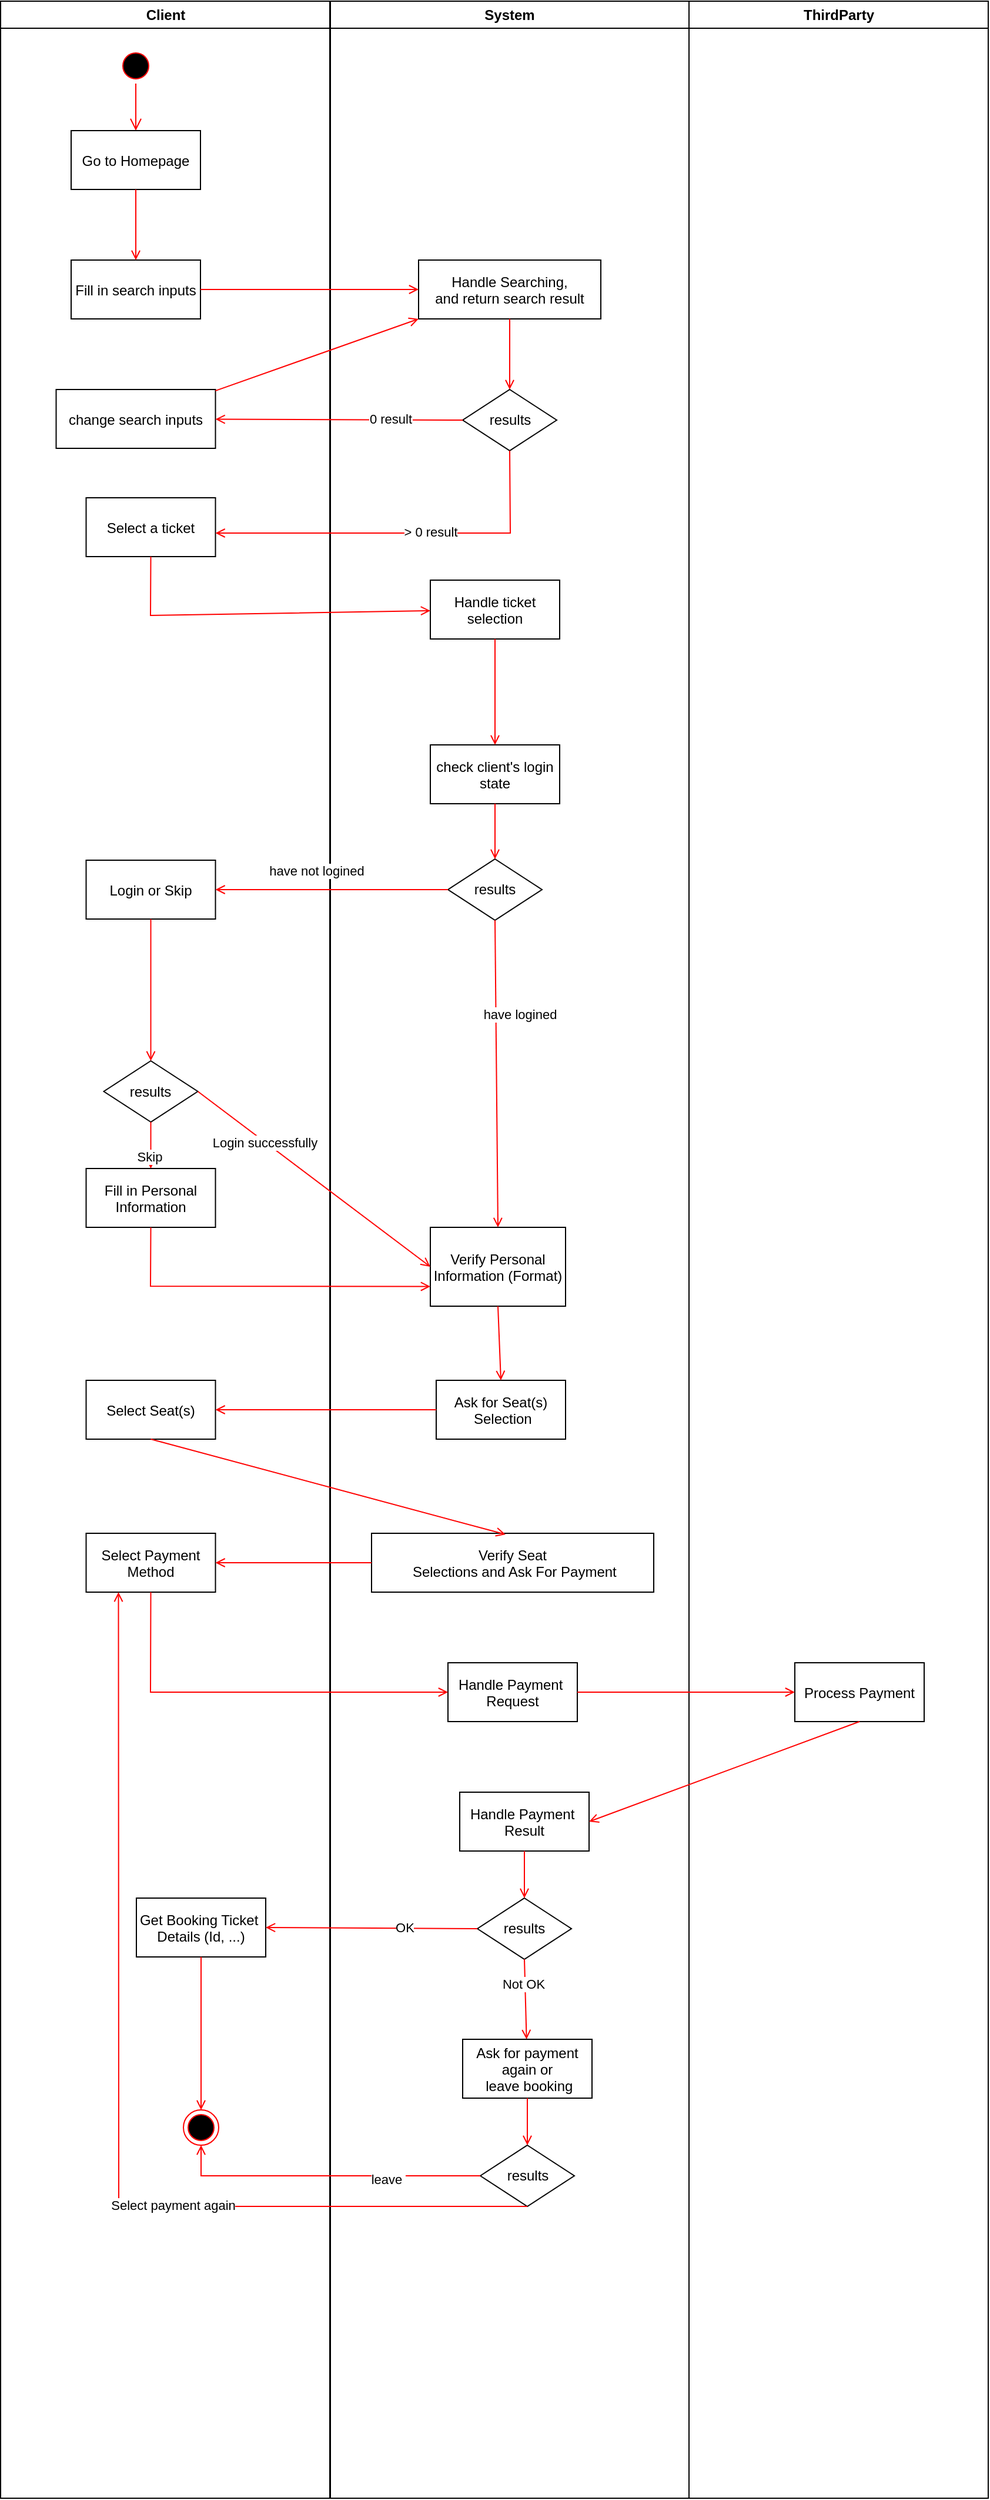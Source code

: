 <mxfile version="14.0.5" type="device" pages="4"><diagram name="Page-1" id="e7e014a7-5840-1c2e-5031-d8a46d1fe8dd"><mxGraphModel dx="1108" dy="482" grid="1" gridSize="10" guides="1" tooltips="1" connect="1" arrows="1" fold="1" page="1" pageScale="1" pageWidth="1169" pageHeight="826" background="#ffffff" math="0" shadow="0"><root><mxCell id="0"/><mxCell id="1" parent="0"/><mxCell id="2" value="Client" style="swimlane;whiteSpace=wrap" parent="1" vertex="1"><mxGeometry x="164.5" y="128" width="280" height="2122" as="geometry"/></mxCell><mxCell id="5" value="" style="ellipse;shape=startState;fillColor=#000000;strokeColor=#ff0000;" parent="2" vertex="1"><mxGeometry x="100" y="40" width="30" height="30" as="geometry"/></mxCell><mxCell id="6" value="" style="edgeStyle=elbowEdgeStyle;elbow=horizontal;verticalAlign=bottom;endArrow=open;endSize=8;strokeColor=#FF0000;endFill=1;rounded=0" parent="2" source="5" target="7" edge="1"><mxGeometry x="100" y="40" as="geometry"><mxPoint x="115" y="110" as="targetPoint"/></mxGeometry></mxCell><mxCell id="7" value="Go to Homepage" style="" parent="2" vertex="1"><mxGeometry x="60" y="110" width="110" height="50" as="geometry"/></mxCell><mxCell id="8" value="Fill in search inputs" style="" parent="2" vertex="1"><mxGeometry x="60" y="220" width="110" height="50" as="geometry"/></mxCell><mxCell id="9" value="" style="endArrow=open;strokeColor=#FF0000;endFill=1;rounded=0" parent="2" source="7" target="8" edge="1"><mxGeometry relative="1" as="geometry"/></mxCell><mxCell id="1FFQSgSy1rQMcugb2xtJ-46" value="change search inputs" style="" parent="2" vertex="1"><mxGeometry x="47.25" y="330" width="135.5" height="50" as="geometry"/></mxCell><mxCell id="1FFQSgSy1rQMcugb2xtJ-51" value="Select a ticket" style="" parent="2" vertex="1"><mxGeometry x="72.75" y="422" width="110" height="50" as="geometry"/></mxCell><mxCell id="1FFQSgSy1rQMcugb2xtJ-65" value="Login or Skip" style="" parent="2" vertex="1"><mxGeometry x="72.75" y="730" width="110" height="50" as="geometry"/></mxCell><mxCell id="1FFQSgSy1rQMcugb2xtJ-68" value="results" style="rhombus;whiteSpace=wrap;html=1;" parent="2" vertex="1"><mxGeometry x="87.75" y="900.5" width="80" height="52" as="geometry"/></mxCell><mxCell id="1FFQSgSy1rQMcugb2xtJ-69" value="" style="endArrow=open;strokeColor=#FF0000;endFill=1;rounded=0;exitX=0.5;exitY=1;exitDx=0;exitDy=0;entryX=0.5;entryY=0;entryDx=0;entryDy=0;" parent="2" source="1FFQSgSy1rQMcugb2xtJ-65" target="1FFQSgSy1rQMcugb2xtJ-68" edge="1"><mxGeometry relative="1" as="geometry"><mxPoint x="130" y="792" as="sourcePoint"/><mxPoint x="130" y="842" as="targetPoint"/></mxGeometry></mxCell><mxCell id="1FFQSgSy1rQMcugb2xtJ-74" value="" style="endArrow=open;strokeColor=#FF0000;endFill=1;rounded=0;exitX=0.5;exitY=1;exitDx=0;exitDy=0;" parent="2" source="1FFQSgSy1rQMcugb2xtJ-68" target="1FFQSgSy1rQMcugb2xtJ-90" edge="1"><mxGeometry relative="1" as="geometry"><mxPoint x="114.5" y="882" as="sourcePoint"/><mxPoint x="114.5" y="922" as="targetPoint"/></mxGeometry></mxCell><mxCell id="1FFQSgSy1rQMcugb2xtJ-89" value="Skip" style="edgeLabel;html=1;align=center;verticalAlign=middle;resizable=0;points=[];" parent="1FFQSgSy1rQMcugb2xtJ-74" vertex="1" connectable="0"><mxGeometry x="0.459" y="-2" relative="1" as="geometry"><mxPoint as="offset"/></mxGeometry></mxCell><mxCell id="1FFQSgSy1rQMcugb2xtJ-90" value="Fill in Personal&#10;Information" style="" parent="2" vertex="1"><mxGeometry x="72.75" y="992" width="110" height="50" as="geometry"/></mxCell><mxCell id="1FFQSgSy1rQMcugb2xtJ-105" value="Select Seat(s)" style="" parent="2" vertex="1"><mxGeometry x="72.75" y="1172" width="110" height="50" as="geometry"/></mxCell><mxCell id="1FFQSgSy1rQMcugb2xtJ-125" value="Select Payment&#10;Method" style="" parent="2" vertex="1"><mxGeometry x="72.75" y="1302" width="110" height="50" as="geometry"/></mxCell><mxCell id="1FFQSgSy1rQMcugb2xtJ-140" value="Get Booking Ticket &#10;Details (Id, ...)" style="" parent="2" vertex="1"><mxGeometry x="115.5" y="1612" width="110" height="50" as="geometry"/></mxCell><mxCell id="1FFQSgSy1rQMcugb2xtJ-151" value="" style="ellipse;html=1;shape=endState;fillColor=#000000;strokeColor=#ff0000;" parent="2" vertex="1"><mxGeometry x="155.5" y="1792" width="30" height="30" as="geometry"/></mxCell><mxCell id="1FFQSgSy1rQMcugb2xtJ-152" value="" style="endArrow=open;strokeColor=#FF0000;endFill=1;rounded=0;exitX=0.5;exitY=1;exitDx=0;exitDy=0;entryX=0.5;entryY=0;entryDx=0;entryDy=0;" parent="2" source="1FFQSgSy1rQMcugb2xtJ-140" target="1FFQSgSy1rQMcugb2xtJ-151" edge="1"><mxGeometry relative="1" as="geometry"><mxPoint x="181.75" y="1742" as="sourcePoint"/><mxPoint x="181.75" y="1782" as="targetPoint"/></mxGeometry></mxCell><mxCell id="3" value="System" style="swimlane;whiteSpace=wrap;startSize=23;" parent="1" vertex="1"><mxGeometry x="445" y="128" width="305" height="2122" as="geometry"/></mxCell><mxCell id="1FFQSgSy1rQMcugb2xtJ-42" value="Handle Searching,&#10;and return search result" style="" parent="3" vertex="1"><mxGeometry x="75" y="220" width="155" height="50" as="geometry"/></mxCell><mxCell id="1FFQSgSy1rQMcugb2xtJ-44" value="results" style="rhombus;whiteSpace=wrap;html=1;" parent="3" vertex="1"><mxGeometry x="112.5" y="330" width="80" height="52" as="geometry"/></mxCell><mxCell id="1FFQSgSy1rQMcugb2xtJ-45" value="" style="endArrow=open;strokeColor=#FF0000;endFill=1;rounded=0;exitX=0.5;exitY=1;exitDx=0;exitDy=0;entryX=0.5;entryY=0;entryDx=0;entryDy=0;" parent="3" source="1FFQSgSy1rQMcugb2xtJ-42" target="1FFQSgSy1rQMcugb2xtJ-44" edge="1"><mxGeometry relative="1" as="geometry"><mxPoint x="185" y="280" as="sourcePoint"/><mxPoint x="163" y="322" as="targetPoint"/></mxGeometry></mxCell><mxCell id="1FFQSgSy1rQMcugb2xtJ-58" value="check client's login&#10;state" style="" parent="3" vertex="1"><mxGeometry x="85" y="632" width="110" height="50" as="geometry"/></mxCell><mxCell id="1FFQSgSy1rQMcugb2xtJ-59" value="Handle ticket &#10;selection" style="" parent="3" vertex="1"><mxGeometry x="85" y="492" width="110" height="50" as="geometry"/></mxCell><mxCell id="1FFQSgSy1rQMcugb2xtJ-61" value="results" style="rhombus;whiteSpace=wrap;html=1;" parent="3" vertex="1"><mxGeometry x="100" y="729" width="80" height="52" as="geometry"/></mxCell><mxCell id="1FFQSgSy1rQMcugb2xtJ-62" value="" style="endArrow=open;strokeColor=#FF0000;endFill=1;rounded=0;" parent="3" source="1FFQSgSy1rQMcugb2xtJ-58" target="1FFQSgSy1rQMcugb2xtJ-61" edge="1"><mxGeometry relative="1" as="geometry"><mxPoint x="80" y="692" as="sourcePoint"/><mxPoint x="80" y="752" as="targetPoint"/></mxGeometry></mxCell><mxCell id="1FFQSgSy1rQMcugb2xtJ-66" value="" style="endArrow=open;strokeColor=#FF0000;endFill=1;rounded=0;exitX=0.5;exitY=1;exitDx=0;exitDy=0;entryX=0.5;entryY=0;entryDx=0;entryDy=0;" parent="3" source="1FFQSgSy1rQMcugb2xtJ-61" target="1FFQSgSy1rQMcugb2xtJ-70" edge="1"><mxGeometry relative="1" as="geometry"><mxPoint x="84.5" y="802" as="sourcePoint"/><mxPoint x="85" y="832" as="targetPoint"/></mxGeometry></mxCell><mxCell id="1FFQSgSy1rQMcugb2xtJ-73" value="have logined" style="edgeLabel;html=1;align=center;verticalAlign=middle;resizable=0;points=[];" parent="1FFQSgSy1rQMcugb2xtJ-66" vertex="1" connectable="0"><mxGeometry x="-0.417" y="2" relative="1" as="geometry"><mxPoint x="18" y="4" as="offset"/></mxGeometry></mxCell><mxCell id="1FFQSgSy1rQMcugb2xtJ-70" value="Verify Personal&#10;Information (Format)" style="" parent="3" vertex="1"><mxGeometry x="85" y="1042" width="115" height="67" as="geometry"/></mxCell><mxCell id="1FFQSgSy1rQMcugb2xtJ-76" value="" style="endArrow=open;strokeColor=#FF0000;endFill=1;rounded=0;exitX=0.5;exitY=1;exitDx=0;exitDy=0;entryX=0.5;entryY=0;entryDx=0;entryDy=0;" parent="3" source="1FFQSgSy1rQMcugb2xtJ-59" target="1FFQSgSy1rQMcugb2xtJ-58" edge="1"><mxGeometry relative="1" as="geometry"><mxPoint x="192.5" y="551.51" as="sourcePoint"/><mxPoint x="213.683" y="632.004" as="targetPoint"/></mxGeometry></mxCell><mxCell id="1FFQSgSy1rQMcugb2xtJ-102" value="Ask for Seat(s)&#10; Selection" style="" parent="3" vertex="1"><mxGeometry x="90" y="1172" width="110" height="50" as="geometry"/></mxCell><mxCell id="1FFQSgSy1rQMcugb2xtJ-106" value="Verify Seat&#10; Selections and Ask For Payment" style="" parent="3" vertex="1"><mxGeometry x="35" y="1302" width="240" height="50" as="geometry"/></mxCell><mxCell id="1FFQSgSy1rQMcugb2xtJ-124" value="" style="endArrow=open;strokeColor=#FF0000;endFill=1;rounded=0;exitX=0.5;exitY=1;exitDx=0;exitDy=0;entryX=0.5;entryY=0;entryDx=0;entryDy=0;" parent="3" source="1FFQSgSy1rQMcugb2xtJ-70" target="1FFQSgSy1rQMcugb2xtJ-102" edge="1"><mxGeometry relative="1" as="geometry"><mxPoint x="235" y="1152" as="sourcePoint"/><mxPoint x="235" y="1272.5" as="targetPoint"/></mxGeometry></mxCell><mxCell id="1FFQSgSy1rQMcugb2xtJ-128" value="Handle Payment &#10;Request" style="" parent="3" vertex="1"><mxGeometry x="100" y="1412" width="110" height="50" as="geometry"/></mxCell><mxCell id="1FFQSgSy1rQMcugb2xtJ-136" value="Handle Payment &#10;Result" style="" parent="3" vertex="1"><mxGeometry x="110" y="1522" width="110" height="50" as="geometry"/></mxCell><mxCell id="1FFQSgSy1rQMcugb2xtJ-137" value="results" style="rhombus;whiteSpace=wrap;html=1;" parent="3" vertex="1"><mxGeometry x="125" y="1612" width="80" height="52" as="geometry"/></mxCell><mxCell id="1FFQSgSy1rQMcugb2xtJ-138" value="" style="endArrow=open;strokeColor=#FF0000;endFill=1;rounded=0;exitX=0.5;exitY=1;exitDx=0;exitDy=0;entryX=0.5;entryY=0;entryDx=0;entryDy=0;" parent="3" source="1FFQSgSy1rQMcugb2xtJ-136" target="1FFQSgSy1rQMcugb2xtJ-137" edge="1"><mxGeometry relative="1" as="geometry"><mxPoint x="230" y="1612" as="sourcePoint"/><mxPoint x="232.5" y="1675" as="targetPoint"/></mxGeometry></mxCell><mxCell id="1FFQSgSy1rQMcugb2xtJ-144" value="" style="endArrow=open;strokeColor=#FF0000;endFill=1;rounded=0;exitX=0.5;exitY=1;exitDx=0;exitDy=0;" parent="3" source="1FFQSgSy1rQMcugb2xtJ-137" target="1FFQSgSy1rQMcugb2xtJ-145" edge="1"><mxGeometry relative="1" as="geometry"><mxPoint x="154.5" y="1682" as="sourcePoint"/><mxPoint x="165" y="1722" as="targetPoint"/></mxGeometry></mxCell><mxCell id="1FFQSgSy1rQMcugb2xtJ-146" value="Not OK" style="edgeLabel;html=1;align=center;verticalAlign=middle;resizable=0;points=[];" parent="1FFQSgSy1rQMcugb2xtJ-144" vertex="1" connectable="0"><mxGeometry x="-0.384" y="-2" relative="1" as="geometry"><mxPoint as="offset"/></mxGeometry></mxCell><mxCell id="1FFQSgSy1rQMcugb2xtJ-145" value="Ask for payment&#10;again or&#10; leave booking" style="" parent="3" vertex="1"><mxGeometry x="112.5" y="1732" width="110" height="50" as="geometry"/></mxCell><mxCell id="1FFQSgSy1rQMcugb2xtJ-147" value="results" style="rhombus;whiteSpace=wrap;html=1;" parent="3" vertex="1"><mxGeometry x="127.5" y="1822" width="80" height="52" as="geometry"/></mxCell><mxCell id="1FFQSgSy1rQMcugb2xtJ-148" value="" style="endArrow=open;strokeColor=#FF0000;endFill=1;rounded=0;exitX=0.5;exitY=1;exitDx=0;exitDy=0;entryX=0.5;entryY=0;entryDx=0;entryDy=0;" parent="3" source="1FFQSgSy1rQMcugb2xtJ-145" target="1FFQSgSy1rQMcugb2xtJ-147" edge="1"><mxGeometry relative="1" as="geometry"><mxPoint x="194" y="1802" as="sourcePoint"/><mxPoint x="194" y="1842" as="targetPoint"/></mxGeometry></mxCell><mxCell id="4" value="ThirdParty" style="swimlane;whiteSpace=wrap" parent="1" vertex="1"><mxGeometry x="750" y="128" width="254.5" height="2122" as="geometry"/></mxCell><mxCell id="1FFQSgSy1rQMcugb2xtJ-133" value="Process Payment" style="" parent="4" vertex="1"><mxGeometry x="90" y="1412" width="110" height="50" as="geometry"/></mxCell><mxCell id="1FFQSgSy1rQMcugb2xtJ-41" value="" style="endArrow=open;strokeColor=#FF0000;endFill=1;rounded=0;entryX=0;entryY=0.5;entryDx=0;entryDy=0;" parent="1" source="8" target="1FFQSgSy1rQMcugb2xtJ-42" edge="1"><mxGeometry relative="1" as="geometry"><mxPoint x="334.5" y="372.5" as="sourcePoint"/><mxPoint x="465" y="372.5" as="targetPoint"/></mxGeometry></mxCell><mxCell id="1FFQSgSy1rQMcugb2xtJ-47" value="" style="endArrow=open;strokeColor=#FF0000;endFill=1;rounded=0;exitX=0;exitY=0.5;exitDx=0;exitDy=0;" parent="1" source="1FFQSgSy1rQMcugb2xtJ-44" target="1FFQSgSy1rQMcugb2xtJ-46" edge="1"><mxGeometry relative="1" as="geometry"><mxPoint x="372" y="420" as="sourcePoint"/><mxPoint x="557.5" y="420" as="targetPoint"/></mxGeometry></mxCell><mxCell id="1FFQSgSy1rQMcugb2xtJ-48" value="0 result" style="edgeLabel;html=1;align=center;verticalAlign=middle;resizable=0;points=[];" parent="1FFQSgSy1rQMcugb2xtJ-47" vertex="1" connectable="0"><mxGeometry x="-0.425" y="-1" relative="1" as="geometry"><mxPoint x="-1" as="offset"/></mxGeometry></mxCell><mxCell id="1FFQSgSy1rQMcugb2xtJ-52" value="" style="endArrow=open;strokeColor=#FF0000;endFill=1;rounded=0;exitX=0.5;exitY=1;exitDx=0;exitDy=0;entryX=1;entryY=0.6;entryDx=0;entryDy=0;entryPerimeter=0;" parent="1" source="1FFQSgSy1rQMcugb2xtJ-44" target="1FFQSgSy1rQMcugb2xtJ-51" edge="1"><mxGeometry relative="1" as="geometry"><mxPoint x="580.25" y="580.76" as="sourcePoint"/><mxPoint x="340" y="584" as="targetPoint"/><Array as="points"><mxPoint x="598" y="580"/></Array></mxGeometry></mxCell><mxCell id="1FFQSgSy1rQMcugb2xtJ-53" value="&amp;gt; 0 result" style="edgeLabel;html=1;align=center;verticalAlign=middle;resizable=0;points=[];" parent="1FFQSgSy1rQMcugb2xtJ-52" vertex="1" connectable="0"><mxGeometry x="-0.425" y="-1" relative="1" as="geometry"><mxPoint x="-46" as="offset"/></mxGeometry></mxCell><mxCell id="1FFQSgSy1rQMcugb2xtJ-63" value="" style="endArrow=open;strokeColor=#FF0000;endFill=1;rounded=0;exitX=0;exitY=0.5;exitDx=0;exitDy=0;" parent="1" source="1FFQSgSy1rQMcugb2xtJ-61" target="1FFQSgSy1rQMcugb2xtJ-65" edge="1"><mxGeometry relative="1" as="geometry"><mxPoint x="480" y="890" as="sourcePoint"/><mxPoint x="340" y="886" as="targetPoint"/></mxGeometry></mxCell><mxCell id="1FFQSgSy1rQMcugb2xtJ-64" value="have not logined" style="edgeLabel;html=1;align=center;verticalAlign=middle;resizable=0;points=[];" parent="1FFQSgSy1rQMcugb2xtJ-63" vertex="1" connectable="0"><mxGeometry x="-0.425" y="-1" relative="1" as="geometry"><mxPoint x="-55.01" y="-14.79" as="offset"/></mxGeometry></mxCell><mxCell id="1FFQSgSy1rQMcugb2xtJ-55" value="" style="endArrow=open;strokeColor=#FF0000;endFill=1;rounded=0;exitX=0.5;exitY=1;exitDx=0;exitDy=0;" parent="1" source="1FFQSgSy1rQMcugb2xtJ-51" target="1FFQSgSy1rQMcugb2xtJ-59" edge="1"><mxGeometry relative="1" as="geometry"><mxPoint x="300" y="650" as="sourcePoint"/><mxPoint x="520" y="650" as="targetPoint"/><Array as="points"><mxPoint x="292" y="650"/></Array></mxGeometry></mxCell><mxCell id="1FFQSgSy1rQMcugb2xtJ-93" value="" style="endArrow=open;strokeColor=#FF0000;endFill=1;rounded=0;exitX=1;exitY=0.5;exitDx=0;exitDy=0;entryX=0;entryY=0.5;entryDx=0;entryDy=0;" parent="1" source="1FFQSgSy1rQMcugb2xtJ-68" target="1FFQSgSy1rQMcugb2xtJ-70" edge="1"><mxGeometry relative="1" as="geometry"><mxPoint x="390" y="960" as="sourcePoint"/><mxPoint x="421.183" y="1040.494" as="targetPoint"/></mxGeometry></mxCell><mxCell id="1FFQSgSy1rQMcugb2xtJ-95" value="Login successfully" style="edgeLabel;html=1;align=center;verticalAlign=middle;resizable=0;points=[];" parent="1FFQSgSy1rQMcugb2xtJ-93" vertex="1" connectable="0"><mxGeometry x="-0.427" y="-1" relative="1" as="geometry"><mxPoint as="offset"/></mxGeometry></mxCell><mxCell id="1FFQSgSy1rQMcugb2xtJ-98" value="" style="endArrow=open;strokeColor=#FF0000;endFill=1;rounded=0;entryX=0;entryY=0.75;entryDx=0;entryDy=0;exitX=0.5;exitY=1;exitDx=0;exitDy=0;" parent="1" source="1FFQSgSy1rQMcugb2xtJ-90" target="1FFQSgSy1rQMcugb2xtJ-70" edge="1"><mxGeometry relative="1" as="geometry"><mxPoint x="380" y="1140" as="sourcePoint"/><mxPoint x="547.75" y="1140" as="targetPoint"/><Array as="points"><mxPoint x="292" y="1220"/></Array></mxGeometry></mxCell><mxCell id="1FFQSgSy1rQMcugb2xtJ-103" value="" style="endArrow=open;strokeColor=#FF0000;endFill=1;rounded=0;exitX=0;exitY=0.5;exitDx=0;exitDy=0;" parent="1" source="1FFQSgSy1rQMcugb2xtJ-102" target="1FFQSgSy1rQMcugb2xtJ-105" edge="1"><mxGeometry relative="1" as="geometry"><mxPoint x="500" y="1310" as="sourcePoint"/><mxPoint x="350" y="1325" as="targetPoint"/></mxGeometry></mxCell><mxCell id="1FFQSgSy1rQMcugb2xtJ-126" value="" style="endArrow=open;strokeColor=#FF0000;endFill=1;rounded=0;exitX=0;exitY=0.5;exitDx=0;exitDy=0;" parent="1" source="1FFQSgSy1rQMcugb2xtJ-106" target="1FFQSgSy1rQMcugb2xtJ-125" edge="1"><mxGeometry relative="1" as="geometry"><mxPoint x="545" y="1430" as="sourcePoint"/><mxPoint x="357.25" y="1430" as="targetPoint"/></mxGeometry></mxCell><mxCell id="1FFQSgSy1rQMcugb2xtJ-130" value="" style="endArrow=open;strokeColor=#FF0000;endFill=1;rounded=0;exitX=0.5;exitY=1;exitDx=0;exitDy=0;entryX=0;entryY=0.5;entryDx=0;entryDy=0;" parent="1" source="1FFQSgSy1rQMcugb2xtJ-125" target="1FFQSgSy1rQMcugb2xtJ-128" edge="1"><mxGeometry relative="1" as="geometry"><mxPoint x="610" y="1370" as="sourcePoint"/><mxPoint x="617.619" y="1450" as="targetPoint"/><Array as="points"><mxPoint x="292" y="1565"/></Array></mxGeometry></mxCell><mxCell id="1FFQSgSy1rQMcugb2xtJ-131" value="" style="endArrow=open;strokeColor=#FF0000;endFill=1;rounded=0;exitX=1;exitY=0.5;exitDx=0;exitDy=0;" parent="1" source="1FFQSgSy1rQMcugb2xtJ-128" target="1FFQSgSy1rQMcugb2xtJ-133" edge="1"><mxGeometry relative="1" as="geometry"><mxPoint x="620" y="1680" as="sourcePoint"/><mxPoint x="830" y="1565" as="targetPoint"/></mxGeometry></mxCell><mxCell id="1FFQSgSy1rQMcugb2xtJ-134" value="" style="endArrow=open;strokeColor=#FF0000;endFill=1;rounded=0;exitX=0.5;exitY=1;exitDx=0;exitDy=0;entryX=1;entryY=0.5;entryDx=0;entryDy=0;" parent="1" source="1FFQSgSy1rQMcugb2xtJ-133" target="1FFQSgSy1rQMcugb2xtJ-136" edge="1"><mxGeometry relative="1" as="geometry"><mxPoint x="893.75" y="1640" as="sourcePoint"/><mxPoint x="896" y="1670" as="targetPoint"/></mxGeometry></mxCell><mxCell id="1FFQSgSy1rQMcugb2xtJ-139" value="" style="endArrow=open;strokeColor=#FF0000;endFill=1;rounded=0;exitX=0;exitY=0.5;exitDx=0;exitDy=0;entryX=1;entryY=0.5;entryDx=0;entryDy=0;" parent="1" source="1FFQSgSy1rQMcugb2xtJ-137" target="1FFQSgSy1rQMcugb2xtJ-140" edge="1"><mxGeometry relative="1" as="geometry"><mxPoint x="609.5" y="1840" as="sourcePoint"/><mxPoint x="609.5" y="1880" as="targetPoint"/></mxGeometry></mxCell><mxCell id="1FFQSgSy1rQMcugb2xtJ-141" value="OK" style="edgeLabel;html=1;align=center;verticalAlign=middle;resizable=0;points=[];" parent="1FFQSgSy1rQMcugb2xtJ-139" vertex="1" connectable="0"><mxGeometry x="-0.307" y="-1" relative="1" as="geometry"><mxPoint as="offset"/></mxGeometry></mxCell><mxCell id="1FFQSgSy1rQMcugb2xtJ-149" value="" style="endArrow=open;strokeColor=#FF0000;endFill=1;rounded=0;exitX=0.5;exitY=1;exitDx=0;exitDy=0;entryX=0.25;entryY=1;entryDx=0;entryDy=0;" parent="1" source="1FFQSgSy1rQMcugb2xtJ-147" target="1FFQSgSy1rQMcugb2xtJ-125" edge="1"><mxGeometry relative="1" as="geometry"><mxPoint x="557.5" y="1976.5" as="sourcePoint"/><mxPoint x="349.75" y="1975.5" as="targetPoint"/><Array as="points"><mxPoint x="265" y="2002"/></Array></mxGeometry></mxCell><mxCell id="1FFQSgSy1rQMcugb2xtJ-150" value="Select payment again" style="edgeLabel;html=1;align=center;verticalAlign=middle;resizable=0;points=[];" parent="1FFQSgSy1rQMcugb2xtJ-149" vertex="1" connectable="0"><mxGeometry x="-0.307" y="-1" relative="1" as="geometry"><mxPoint as="offset"/></mxGeometry></mxCell><mxCell id="1FFQSgSy1rQMcugb2xtJ-153" value="" style="endArrow=open;strokeColor=#FF0000;endFill=1;rounded=0;exitX=0;exitY=0.5;exitDx=0;exitDy=0;entryX=0.5;entryY=1;entryDx=0;entryDy=0;" parent="1" source="1FFQSgSy1rQMcugb2xtJ-147" target="1FFQSgSy1rQMcugb2xtJ-151" edge="1"><mxGeometry relative="1" as="geometry"><mxPoint x="599.5" y="2025" as="sourcePoint"/><mxPoint x="599.5" y="2065" as="targetPoint"/><Array as="points"><mxPoint x="335" y="1976"/></Array></mxGeometry></mxCell><mxCell id="1FFQSgSy1rQMcugb2xtJ-155" value="leave&amp;nbsp;" style="edgeLabel;html=1;align=center;verticalAlign=middle;resizable=0;points=[];" parent="1FFQSgSy1rQMcugb2xtJ-153" vertex="1" connectable="0"><mxGeometry x="-0.404" y="3" relative="1" as="geometry"><mxPoint as="offset"/></mxGeometry></mxCell><mxCell id="1FFQSgSy1rQMcugb2xtJ-154" value="" style="endArrow=open;strokeColor=#FF0000;endFill=1;rounded=0;entryX=0;entryY=1;entryDx=0;entryDy=0;" parent="1" source="1FFQSgSy1rQMcugb2xtJ-46" target="1FFQSgSy1rQMcugb2xtJ-42" edge="1"><mxGeometry relative="1" as="geometry"><mxPoint x="390" y="450" as="sourcePoint"/><mxPoint x="575.5" y="450" as="targetPoint"/></mxGeometry></mxCell><mxCell id="1FFQSgSy1rQMcugb2xtJ-122" value="" style="endArrow=open;strokeColor=#FF0000;endFill=1;rounded=0;exitX=0.5;exitY=1;exitDx=0;exitDy=0;entryX=0.475;entryY=0.02;entryDx=0;entryDy=0;entryPerimeter=0;" parent="1" source="1FFQSgSy1rQMcugb2xtJ-105" target="1FFQSgSy1rQMcugb2xtJ-106" edge="1"><mxGeometry relative="1" as="geometry"><mxPoint x="645" y="1400" as="sourcePoint"/><mxPoint x="600" y="1430" as="targetPoint"/></mxGeometry></mxCell></root></mxGraphModel></diagram><diagram id="eiyizGKlZcmcs-Nhjh-D" name="Page-2"><mxGraphModel dx="1935" dy="482" grid="1" gridSize="10" guides="1" tooltips="1" connect="1" arrows="1" fold="1" page="1" pageScale="1" pageWidth="827" pageHeight="1169" math="0" shadow="0"><root><mxCell id="sFyRBX9hXdysI8rmj0zR-0"/><mxCell id="sFyRBX9hXdysI8rmj0zR-1" parent="sFyRBX9hXdysI8rmj0zR-0"/><mxCell id="sFyRBX9hXdysI8rmj0zR-24" style="edgeStyle=orthogonalEdgeStyle;rounded=0;orthogonalLoop=1;jettySize=auto;html=1;entryX=0.5;entryY=0;entryDx=0;entryDy=0;entryPerimeter=0;" parent="sFyRBX9hXdysI8rmj0zR-1" source="sFyRBX9hXdysI8rmj0zR-2" target="sFyRBX9hXdysI8rmj0zR-5" edge="1"><mxGeometry relative="1" as="geometry"/></mxCell><mxCell id="sFyRBX9hXdysI8rmj0zR-2" value="Customer" style="shape=umlActor;verticalLabelPosition=bottom;verticalAlign=top;html=1;outlineConnect=0;" parent="sFyRBX9hXdysI8rmj0zR-1" vertex="1"><mxGeometry x="-40" y="880" width="30" height="60" as="geometry"/></mxCell><mxCell id="ucCIaXMyW0XXWIipGpYJ-21" style="edgeStyle=orthogonalEdgeStyle;rounded=0;orthogonalLoop=1;jettySize=auto;html=1;" parent="sFyRBX9hXdysI8rmj0zR-1" source="sFyRBX9hXdysI8rmj0zR-3" target="sFyRBX9hXdysI8rmj0zR-4" edge="1"><mxGeometry relative="1" as="geometry"/></mxCell><mxCell id="sFyRBX9hXdysI8rmj0zR-3" value="Administrator" style="shape=umlActor;verticalLabelPosition=bottom;verticalAlign=top;html=1;outlineConnect=0;" parent="sFyRBX9hXdysI8rmj0zR-1" vertex="1"><mxGeometry x="990" y="1300" width="30" height="60" as="geometry"/></mxCell><mxCell id="sFyRBX9hXdysI8rmj0zR-4" value="Employee" style="shape=umlActor;verticalLabelPosition=bottom;verticalAlign=top;html=1;outlineConnect=0;" parent="sFyRBX9hXdysI8rmj0zR-1" vertex="1"><mxGeometry x="990" y="920" width="30" height="60" as="geometry"/></mxCell><mxCell id="sFyRBX9hXdysI8rmj0zR-5" value="Guest" style="shape=umlActor;verticalLabelPosition=bottom;verticalAlign=top;html=1;outlineConnect=0;" parent="sFyRBX9hXdysI8rmj0zR-1" vertex="1"><mxGeometry x="-40" y="1260" width="30" height="60" as="geometry"/></mxCell><mxCell id="sFyRBX9hXdysI8rmj0zR-17" value="check booking details" style="ellipse;whiteSpace=wrap;html=1;" parent="sFyRBX9hXdysI8rmj0zR-1" vertex="1"><mxGeometry x="200" y="840" width="100" height="60" as="geometry"/></mxCell><mxCell id="sFyRBX9hXdysI8rmj0zR-18" value="choose payment methodology" style="ellipse;whiteSpace=wrap;html=1;" parent="sFyRBX9hXdysI8rmj0zR-1" vertex="1"><mxGeometry x="460" y="620" width="100" height="60" as="geometry"/></mxCell><mxCell id="sFyRBX9hXdysI8rmj0zR-19" value="book a ticket" style="ellipse;whiteSpace=wrap;html=1;" parent="sFyRBX9hXdysI8rmj0zR-1" vertex="1"><mxGeometry x="190" y="510" width="100" height="60" as="geometry"/></mxCell><mxCell id="sFyRBX9hXdysI8rmj0zR-20" value="print ticket" style="ellipse;whiteSpace=wrap;html=1;" parent="sFyRBX9hXdysI8rmj0zR-1" vertex="1"><mxGeometry x="460" y="460" width="100" height="60" as="geometry"/></mxCell><mxCell id="sFyRBX9hXdysI8rmj0zR-21" value="search for a ticket" style="ellipse;whiteSpace=wrap;html=1;" parent="sFyRBX9hXdysI8rmj0zR-1" vertex="1"><mxGeometry x="200" y="720" width="100" height="60" as="geometry"/></mxCell><mxCell id="sFyRBX9hXdysI8rmj0zR-22" value="Logout" style="ellipse;whiteSpace=wrap;html=1;" parent="sFyRBX9hXdysI8rmj0zR-1" vertex="1"><mxGeometry x="220" y="1180" width="100" height="60" as="geometry"/></mxCell><mxCell id="sFyRBX9hXdysI8rmj0zR-23" value="Login" style="ellipse;whiteSpace=wrap;html=1;" parent="sFyRBX9hXdysI8rmj0zR-1" vertex="1"><mxGeometry x="220" y="1090" width="100" height="60" as="geometry"/></mxCell><mxCell id="sFyRBX9hXdysI8rmj0zR-25" value="add a new aircraft" style="ellipse;whiteSpace=wrap;html=1;" parent="sFyRBX9hXdysI8rmj0zR-1" vertex="1"><mxGeometry x="700" y="1490" width="100" height="60" as="geometry"/></mxCell><mxCell id="sFyRBX9hXdysI8rmj0zR-26" value="choose booking seats" style="ellipse;whiteSpace=wrap;html=1;" parent="sFyRBX9hXdysI8rmj0zR-1" vertex="1"><mxGeometry x="460" y="540" width="100" height="60" as="geometry"/></mxCell><mxCell id="sFyRBX9hXdysI8rmj0zR-27" value="manipulate data of booking" style="ellipse;whiteSpace=wrap;html=1;" parent="sFyRBX9hXdysI8rmj0zR-1" vertex="1"><mxGeometry x="670" y="780" width="100" height="60" as="geometry"/></mxCell><mxCell id="sFyRBX9hXdysI8rmj0zR-29" value="report bookings" style="ellipse;whiteSpace=wrap;html=1;" parent="sFyRBX9hXdysI8rmj0zR-1" vertex="1"><mxGeometry x="670" y="940" width="100" height="60" as="geometry"/></mxCell><mxCell id="sFyRBX9hXdysI8rmj0zR-30" value="view promotions" style="ellipse;whiteSpace=wrap;html=1;" parent="sFyRBX9hXdysI8rmj0zR-1" vertex="1"><mxGeometry x="220" y="1270" width="100" height="60" as="geometry"/></mxCell><mxCell id="sFyRBX9hXdysI8rmj0zR-31" value="put up promotions" style="ellipse;whiteSpace=wrap;html=1;" parent="sFyRBX9hXdysI8rmj0zR-1" vertex="1"><mxGeometry x="670" y="860" width="100" height="60" as="geometry"/></mxCell><mxCell id="sFyRBX9hXdysI8rmj0zR-32" value="get report list by date/ time" style="ellipse;whiteSpace=wrap;html=1;" parent="sFyRBX9hXdysI8rmj0zR-1" vertex="1"><mxGeometry x="510" y="940" width="100" height="60" as="geometry"/></mxCell><mxCell id="sFyRBX9hXdysI8rmj0zR-33" value="manage employees" style="ellipse;whiteSpace=wrap;html=1;" parent="sFyRBX9hXdysI8rmj0zR-1" vertex="1"><mxGeometry x="700" y="1320" width="100" height="60" as="geometry"/></mxCell><mxCell id="sFyRBX9hXdysI8rmj0zR-34" value="manage customers" style="ellipse;whiteSpace=wrap;html=1;" parent="sFyRBX9hXdysI8rmj0zR-1" vertex="1"><mxGeometry x="700" y="1120" width="100" height="60" as="geometry"/></mxCell><mxCell id="sFyRBX9hXdysI8rmj0zR-35" value="set aircraft route" style="ellipse;whiteSpace=wrap;html=1;" parent="sFyRBX9hXdysI8rmj0zR-1" vertex="1"><mxGeometry x="700" y="1400" width="100" height="60" as="geometry"/></mxCell><mxCell id="ucCIaXMyW0XXWIipGpYJ-0" value="" style="endArrow=none;html=1;exitX=1;exitY=0.333;exitDx=0;exitDy=0;exitPerimeter=0;entryX=0;entryY=0.5;entryDx=0;entryDy=0;" parent="sFyRBX9hXdysI8rmj0zR-1" source="sFyRBX9hXdysI8rmj0zR-2" target="sFyRBX9hXdysI8rmj0zR-17" edge="1"><mxGeometry width="50" height="50" relative="1" as="geometry"><mxPoint x="160" y="1300" as="sourcePoint"/><mxPoint x="210" y="1250" as="targetPoint"/></mxGeometry></mxCell><mxCell id="ucCIaXMyW0XXWIipGpYJ-4" value="" style="endArrow=none;html=1;exitX=0.75;exitY=0.1;exitDx=0;exitDy=0;exitPerimeter=0;entryX=0;entryY=0.5;entryDx=0;entryDy=0;" parent="sFyRBX9hXdysI8rmj0zR-1" source="sFyRBX9hXdysI8rmj0zR-2" target="sFyRBX9hXdysI8rmj0zR-22" edge="1"><mxGeometry width="50" height="50" relative="1" as="geometry"><mxPoint x="35" y="820" as="sourcePoint"/><mxPoint x="85" y="770" as="targetPoint"/></mxGeometry></mxCell><mxCell id="ucCIaXMyW0XXWIipGpYJ-5" value="" style="endArrow=none;html=1;exitX=0.75;exitY=0.1;exitDx=0;exitDy=0;exitPerimeter=0;entryX=0;entryY=0.5;entryDx=0;entryDy=0;" parent="sFyRBX9hXdysI8rmj0zR-1" source="sFyRBX9hXdysI8rmj0zR-2" target="sFyRBX9hXdysI8rmj0zR-23" edge="1"><mxGeometry width="50" height="50" relative="1" as="geometry"><mxPoint x="180" y="940" as="sourcePoint"/><mxPoint x="230" y="890" as="targetPoint"/></mxGeometry></mxCell><mxCell id="ucCIaXMyW0XXWIipGpYJ-6" value="" style="endArrow=none;html=1;exitX=0.75;exitY=0.1;exitDx=0;exitDy=0;exitPerimeter=0;entryX=0;entryY=0.5;entryDx=0;entryDy=0;" parent="sFyRBX9hXdysI8rmj0zR-1" source="sFyRBX9hXdysI8rmj0zR-2" target="sFyRBX9hXdysI8rmj0zR-21" edge="1"><mxGeometry width="50" height="50" relative="1" as="geometry"><mxPoint x="55" y="840" as="sourcePoint"/><mxPoint x="105" y="790" as="targetPoint"/></mxGeometry></mxCell><mxCell id="ucCIaXMyW0XXWIipGpYJ-8" value="" style="endArrow=none;html=1;exitX=0.75;exitY=0.1;exitDx=0;exitDy=0;exitPerimeter=0;entryX=0;entryY=0.5;entryDx=0;entryDy=0;" parent="sFyRBX9hXdysI8rmj0zR-1" source="sFyRBX9hXdysI8rmj0zR-2" target="sFyRBX9hXdysI8rmj0zR-30" edge="1"><mxGeometry width="50" height="50" relative="1" as="geometry"><mxPoint x="160" y="950" as="sourcePoint"/><mxPoint x="270" y="1159" as="targetPoint"/></mxGeometry></mxCell><mxCell id="ucCIaXMyW0XXWIipGpYJ-9" value="" style="endArrow=none;html=1;exitX=1;exitY=0.333;exitDx=0;exitDy=0;exitPerimeter=0;entryX=0;entryY=0.5;entryDx=0;entryDy=0;" parent="sFyRBX9hXdysI8rmj0zR-1" source="sFyRBX9hXdysI8rmj0zR-2" target="sFyRBX9hXdysI8rmj0zR-19" edge="1"><mxGeometry width="50" height="50" relative="1" as="geometry"><mxPoint x="170" y="960" as="sourcePoint"/><mxPoint x="130" y="490" as="targetPoint"/></mxGeometry></mxCell><mxCell id="ucCIaXMyW0XXWIipGpYJ-12" value="" style="endArrow=none;html=1;entryX=0.25;entryY=0.1;entryDx=0;entryDy=0;entryPerimeter=0;exitX=1;exitY=0.5;exitDx=0;exitDy=0;" parent="sFyRBX9hXdysI8rmj0zR-1" source="sFyRBX9hXdysI8rmj0zR-31" target="sFyRBX9hXdysI8rmj0zR-4" edge="1"><mxGeometry width="50" height="50" relative="1" as="geometry"><mxPoint x="450" y="770" as="sourcePoint"/><mxPoint x="500" y="720" as="targetPoint"/></mxGeometry></mxCell><mxCell id="ucCIaXMyW0XXWIipGpYJ-13" value="" style="endArrow=none;html=1;entryX=1;entryY=0.5;entryDx=0;entryDy=0;exitX=0.5;exitY=0.5;exitDx=0;exitDy=0;exitPerimeter=0;" parent="sFyRBX9hXdysI8rmj0zR-1" source="sFyRBX9hXdysI8rmj0zR-3" target="sFyRBX9hXdysI8rmj0zR-25" edge="1"><mxGeometry width="50" height="50" relative="1" as="geometry"><mxPoint x="460" y="780" as="sourcePoint"/><mxPoint x="510" y="730" as="targetPoint"/></mxGeometry></mxCell><mxCell id="ucCIaXMyW0XXWIipGpYJ-14" value="" style="endArrow=none;html=1;entryX=1;entryY=0.5;entryDx=0;entryDy=0;exitX=0.5;exitY=0;exitDx=0;exitDy=0;exitPerimeter=0;" parent="sFyRBX9hXdysI8rmj0zR-1" source="sFyRBX9hXdysI8rmj0zR-4" target="sFyRBX9hXdysI8rmj0zR-27" edge="1"><mxGeometry width="50" height="50" relative="1" as="geometry"><mxPoint x="470" y="790" as="sourcePoint"/><mxPoint x="520" y="740" as="targetPoint"/></mxGeometry></mxCell><mxCell id="ucCIaXMyW0XXWIipGpYJ-17" value="" style="endArrow=none;html=1;exitX=1;exitY=0.5;exitDx=0;exitDy=0;entryX=0.25;entryY=0.1;entryDx=0;entryDy=0;entryPerimeter=0;" parent="sFyRBX9hXdysI8rmj0zR-1" source="sFyRBX9hXdysI8rmj0zR-34" target="sFyRBX9hXdysI8rmj0zR-4" edge="1"><mxGeometry width="50" height="50" relative="1" as="geometry"><mxPoint x="750" y="1159" as="sourcePoint"/><mxPoint x="730" y="980" as="targetPoint"/></mxGeometry></mxCell><mxCell id="ucCIaXMyW0XXWIipGpYJ-18" value="" style="endArrow=none;html=1;exitX=1;exitY=0.5;exitDx=0;exitDy=0;entryX=0.5;entryY=0.5;entryDx=0;entryDy=0;entryPerimeter=0;" parent="sFyRBX9hXdysI8rmj0zR-1" source="sFyRBX9hXdysI8rmj0zR-33" target="sFyRBX9hXdysI8rmj0zR-3" edge="1"><mxGeometry width="50" height="50" relative="1" as="geometry"><mxPoint x="700" y="1080" as="sourcePoint"/><mxPoint x="750" y="1030" as="targetPoint"/></mxGeometry></mxCell><mxCell id="ucCIaXMyW0XXWIipGpYJ-19" value="" style="endArrow=none;html=1;entryX=0.5;entryY=0.5;entryDx=0;entryDy=0;entryPerimeter=0;exitX=1;exitY=0.5;exitDx=0;exitDy=0;" parent="sFyRBX9hXdysI8rmj0zR-1" source="sFyRBX9hXdysI8rmj0zR-35" target="sFyRBX9hXdysI8rmj0zR-3" edge="1"><mxGeometry width="50" height="50" relative="1" as="geometry"><mxPoint x="660" y="1090" as="sourcePoint"/><mxPoint x="710" y="1040" as="targetPoint"/></mxGeometry></mxCell><mxCell id="ucCIaXMyW0XXWIipGpYJ-20" value="" style="endArrow=none;html=1;entryX=0.25;entryY=0.1;entryDx=0;entryDy=0;entryPerimeter=0;exitX=1;exitY=0.5;exitDx=0;exitDy=0;" parent="sFyRBX9hXdysI8rmj0zR-1" source="sFyRBX9hXdysI8rmj0zR-29" target="sFyRBX9hXdysI8rmj0zR-4" edge="1"><mxGeometry width="50" height="50" relative="1" as="geometry"><mxPoint x="480" y="930" as="sourcePoint"/><mxPoint x="530" y="880" as="targetPoint"/></mxGeometry></mxCell><mxCell id="ucCIaXMyW0XXWIipGpYJ-22" value="manage booking" style="ellipse;whiteSpace=wrap;html=1;" parent="sFyRBX9hXdysI8rmj0zR-1" vertex="1"><mxGeometry x="650" y="320" width="90" height="60" as="geometry"/></mxCell><mxCell id="ucCIaXMyW0XXWIipGpYJ-23" value="" style="endArrow=none;html=1;entryX=0.5;entryY=0;entryDx=0;entryDy=0;entryPerimeter=0;exitX=1;exitY=1;exitDx=0;exitDy=0;" parent="sFyRBX9hXdysI8rmj0zR-1" source="ucCIaXMyW0XXWIipGpYJ-22" target="sFyRBX9hXdysI8rmj0zR-4" edge="1"><mxGeometry width="50" height="50" relative="1" as="geometry"><mxPoint x="660.0" y="930" as="sourcePoint"/><mxPoint x="747.5" y="936" as="targetPoint"/></mxGeometry></mxCell><mxCell id="5whGeoQQ9AAnmH8nZYtq-0" value="" style="endArrow=none;html=1;entryX=0;entryY=0.333;entryDx=0;entryDy=0;entryPerimeter=0;exitX=1;exitY=0.5;exitDx=0;exitDy=0;" parent="sFyRBX9hXdysI8rmj0zR-1" source="sFyRBX9hXdysI8rmj0zR-23" target="sFyRBX9hXdysI8rmj0zR-4" edge="1"><mxGeometry width="50" height="50" relative="1" as="geometry"><mxPoint x="390" y="1150" as="sourcePoint"/><mxPoint x="480" y="1100" as="targetPoint"/></mxGeometry></mxCell><mxCell id="5whGeoQQ9AAnmH8nZYtq-2" value="" style="endArrow=none;html=1;exitX=1;exitY=0.5;exitDx=0;exitDy=0;entryX=0;entryY=0.333;entryDx=0;entryDy=0;entryPerimeter=0;" parent="sFyRBX9hXdysI8rmj0zR-1" source="sFyRBX9hXdysI8rmj0zR-22" target="sFyRBX9hXdysI8rmj0zR-4" edge="1"><mxGeometry width="50" height="50" relative="1" as="geometry"><mxPoint x="380" y="1160" as="sourcePoint"/><mxPoint x="740" y="930" as="targetPoint"/></mxGeometry></mxCell><mxCell id="9DJ4x0OgY06yyp_RkYph-8" value="&lt;span style=&quot;color: rgba(0 , 0 , 0 , 0) ; font-family: monospace ; font-size: 0px ; background-color: rgb(248 , 249 , 250)&quot;&gt;%3CmxGraphModel%3E%3Croot%3E%3CmxCell%20id%3D%220%22%2F%3E%3CmxCell%20id%3D%221%22%20parent%3D%220%22%2F%3E%3CmxCell%20id%3D%222%22%20value%3D%22Include%22%20style%3D%22endArrow%3Dopen%3BendSize%3D12%3Bdashed%3D1%3Bhtml%3D1%3BentryX%3D0%3BentryY%3D0.5%3BentryDx%3D0%3BentryDy%3D0%3BexitX%3D1%3BexitY%3D1%3BexitDx%3D0%3BexitDy%3D0%3B%22%20edge%3D%221%22%20parent%3D%221%22%3E%3CmxGeometry%20x%3D%220.146%22%20y%3D%2215%22%20width%3D%22160%22%20relative%3D%221%22%20as%3D%22geometry%22%3E%3CmxPoint%20x%3D%22305.355%22%20y%3D%22601.213%22%20as%3D%22sourcePoint%22%2F%3E%3CmxPoint%20x%3D%22390%22%20y%3D%22640%22%20as%3D%22targetPoint%22%2F%3E%3CmxPoint%20as%3D%22offset%22%2F%3E%3C%2FmxGeometry%3E%3C%2FmxCell%3E%3C%2Froot%3E%3C%2FmxGraphModel%3EIncIn&lt;/span&gt;" style="endArrow=open;endSize=12;dashed=1;html=1;entryX=0;entryY=0.5;entryDx=0;entryDy=0;" parent="sFyRBX9hXdysI8rmj0zR-1" source="sFyRBX9hXdysI8rmj0zR-19" target="sFyRBX9hXdysI8rmj0zR-26" edge="1"><mxGeometry x="-0.042" y="19" width="160" relative="1" as="geometry"><mxPoint x="350" y="630" as="sourcePoint"/><mxPoint x="510" y="630" as="targetPoint"/><mxPoint as="offset"/></mxGeometry></mxCell><mxCell id="9DJ4x0OgY06yyp_RkYph-10" value="Include" style="edgeLabel;html=1;align=center;verticalAlign=middle;resizable=0;points=[];" parent="9DJ4x0OgY06yyp_RkYph-8" vertex="1" connectable="0"><mxGeometry x="-0.256" y="2" relative="1" as="geometry"><mxPoint x="-11.28" y="-8.91" as="offset"/></mxGeometry></mxCell><mxCell id="9DJ4x0OgY06yyp_RkYph-9" value="Include" style="endArrow=open;endSize=12;dashed=1;html=1;entryX=0;entryY=0.5;entryDx=0;entryDy=0;exitX=1;exitY=1;exitDx=0;exitDy=0;" parent="sFyRBX9hXdysI8rmj0zR-1" source="sFyRBX9hXdysI8rmj0zR-19" target="sFyRBX9hXdysI8rmj0zR-18" edge="1"><mxGeometry x="0.146" y="15" width="160" relative="1" as="geometry"><mxPoint x="314.493" y="568.282" as="sourcePoint"/><mxPoint x="388.645" y="521.213" as="targetPoint"/><mxPoint as="offset"/></mxGeometry></mxCell><mxCell id="9DJ4x0OgY06yyp_RkYph-12" value="set up flights" style="ellipse;whiteSpace=wrap;html=1;" parent="sFyRBX9hXdysI8rmj0zR-1" vertex="1"><mxGeometry x="700" y="1570" width="100" height="60" as="geometry"/></mxCell><mxCell id="9DJ4x0OgY06yyp_RkYph-13" value="" style="endArrow=none;html=1;entryX=1;entryY=0.5;entryDx=0;entryDy=0;exitX=0.5;exitY=0.5;exitDx=0;exitDy=0;exitPerimeter=0;" parent="sFyRBX9hXdysI8rmj0zR-1" source="sFyRBX9hXdysI8rmj0zR-3" target="9DJ4x0OgY06yyp_RkYph-12" edge="1"><mxGeometry width="50" height="50" relative="1" as="geometry"><mxPoint x="1015" y="1340" as="sourcePoint"/><mxPoint x="810" y="1530" as="targetPoint"/></mxGeometry></mxCell><mxCell id="9DJ4x0OgY06yyp_RkYph-14" value="&lt;span style=&quot;color: rgba(0 , 0 , 0 , 0) ; font-family: monospace ; font-size: 0px ; background-color: rgb(248 , 249 , 250)&quot;&gt;%3CmxGraphModel%3E%3Croot%3E%3CmxCell%20id%3D%220%22%2F%3E%3CmxCell%20id%3D%221%22%20parent%3D%220%22%2F%3E%3CmxCell%20id%3D%222%22%20value%3D%22Include%22%20style%3D%22endArrow%3Dopen%3BendSize%3D12%3Bdashed%3D1%3Bhtml%3D1%3BentryX%3D0%3BentryY%3D0.5%3BentryDx%3D0%3BentryDy%3D0%3BexitX%3D1%3BexitY%3D1%3BexitDx%3D0%3BexitDy%3D0%3B%22%20edge%3D%221%22%20parent%3D%221%22%3E%3CmxGeometry%20x%3D%220.146%22%20y%3D%2215%22%20width%3D%22160%22%20relative%3D%221%22%20as%3D%22geometry%22%3E%3CmxPoint%20x%3D%22305.355%22%20y%3D%22601.213%22%20as%3D%22sourcePoint%22%2F%3E%3CmxPoint%20x%3D%22390%22%20y%3D%22640%22%20as%3D%22targetPoint%22%2F%3E%3CmxPoint%20as%3D%22offset%22%2F%3E%3C%2FmxGeometry%3E%3C%2FmxCell%3E%3C%2Froot%3E%3C%2FmxGraphModel%3EIncIn&lt;/span&gt;" style="endArrow=open;endSize=12;dashed=1;html=1;entryX=0;entryY=0.5;entryDx=0;entryDy=0;exitX=1;exitY=0;exitDx=0;exitDy=0;" parent="sFyRBX9hXdysI8rmj0zR-1" source="sFyRBX9hXdysI8rmj0zR-19" target="sFyRBX9hXdysI8rmj0zR-20" edge="1"><mxGeometry x="-0.042" y="19" width="160" relative="1" as="geometry"><mxPoint x="315.355" y="578.787" as="sourcePoint"/><mxPoint x="380" y="540" as="targetPoint"/><mxPoint as="offset"/></mxGeometry></mxCell><mxCell id="9DJ4x0OgY06yyp_RkYph-15" value="Include" style="edgeLabel;html=1;align=center;verticalAlign=middle;resizable=0;points=[];" parent="9DJ4x0OgY06yyp_RkYph-14" vertex="1" connectable="0"><mxGeometry x="-0.256" y="2" relative="1" as="geometry"><mxPoint x="-11.28" y="-8.91" as="offset"/></mxGeometry></mxCell><mxCell id="9DJ4x0OgY06yyp_RkYph-16" value="&lt;span style=&quot;color: rgba(0 , 0 , 0 , 0) ; font-family: monospace ; font-size: 0px ; background-color: rgb(248 , 249 , 250)&quot;&gt;%3CmxGraphModel%3E%3Croot%3E%3CmxCell%20id%3D%220%22%2F%3E%3CmxCell%20id%3D%221%22%20parent%3D%220%22%2F%3E%3CmxCell%20id%3D%222%22%20value%3D%22Include%22%20style%3D%22endArrow%3Dopen%3BendSize%3D12%3Bdashed%3D1%3Bhtml%3D1%3BentryX%3D0%3BentryY%3D0.5%3BentryDx%3D0%3BentryDy%3D0%3BexitX%3D1%3BexitY%3D1%3BexitDx%3D0%3BexitDy%3D0%3B%22%20edge%3D%221%22%20parent%3D%221%22%3E%3CmxGeometry%20x%3D%220.146%22%20y%3D%2215%22%20width%3D%22160%22%20relative%3D%221%22%20as%3D%22geometry%22%3E%3CmxPoint%20x%3D%22305.355%22%20y%3D%22601.213%22%20as%3D%22sourcePoint%22%2F%3E%3CmxPoint%20x%3D%22390%22%20y%3D%22640%22%20as%3D%22targetPoint%22%2F%3E%3CmxPoint%20as%3D%22offset%22%2F%3E%3C%2FmxGeometry%3E%3C%2FmxCell%3E%3C%2Froot%3E%3C%2FmxGraphModel%3EIncIn&lt;/span&gt;" style="endArrow=open;endSize=12;dashed=1;html=1;exitX=0;exitY=0.5;exitDx=0;exitDy=0;entryX=0.5;entryY=0;entryDx=0;entryDy=0;" parent="sFyRBX9hXdysI8rmj0zR-1" source="ucCIaXMyW0XXWIipGpYJ-22" target="sFyRBX9hXdysI8rmj0zR-19" edge="1"><mxGeometry x="-0.042" y="19" width="160" relative="1" as="geometry"><mxPoint x="580" y="380" as="sourcePoint"/><mxPoint x="510" y="380.5" as="targetPoint"/><mxPoint as="offset"/></mxGeometry></mxCell><mxCell id="9DJ4x0OgY06yyp_RkYph-17" value="Include" style="edgeLabel;html=1;align=center;verticalAlign=middle;resizable=0;points=[];" parent="9DJ4x0OgY06yyp_RkYph-16" vertex="1" connectable="0"><mxGeometry x="-0.256" y="2" relative="1" as="geometry"><mxPoint x="-11.28" y="-8.91" as="offset"/></mxGeometry></mxCell><mxCell id="9DJ4x0OgY06yyp_RkYph-18" value="choose a ticket" style="ellipse;whiteSpace=wrap;html=1;" parent="sFyRBX9hXdysI8rmj0zR-1" vertex="1"><mxGeometry x="460" y="710" width="100" height="60" as="geometry"/></mxCell><mxCell id="9DJ4x0OgY06yyp_RkYph-19" value="Include" style="endArrow=open;endSize=12;dashed=1;html=1;entryX=0;entryY=0.5;entryDx=0;entryDy=0;exitX=0.5;exitY=1;exitDx=0;exitDy=0;" parent="sFyRBX9hXdysI8rmj0zR-1" source="sFyRBX9hXdysI8rmj0zR-19" target="9DJ4x0OgY06yyp_RkYph-18" edge="1"><mxGeometry x="0.146" y="15" width="160" relative="1" as="geometry"><mxPoint x="285.355" y="571.213" as="sourcePoint"/><mxPoint x="470" y="680" as="targetPoint"/><mxPoint as="offset"/></mxGeometry></mxCell><mxCell id="9DJ4x0OgY06yyp_RkYph-20" value="Authorize Role" style="ellipse;whiteSpace=wrap;html=1;" parent="sFyRBX9hXdysI8rmj0zR-1" vertex="1"><mxGeometry x="700" y="1230" width="100" height="60" as="geometry"/></mxCell><mxCell id="9DJ4x0OgY06yyp_RkYph-21" value="" style="endArrow=none;html=1;exitX=1;exitY=0.5;exitDx=0;exitDy=0;entryX=0.5;entryY=0.5;entryDx=0;entryDy=0;entryPerimeter=0;" parent="sFyRBX9hXdysI8rmj0zR-1" source="9DJ4x0OgY06yyp_RkYph-20" target="sFyRBX9hXdysI8rmj0zR-3" edge="1"><mxGeometry width="50" height="50" relative="1" as="geometry"><mxPoint x="810" y="1360" as="sourcePoint"/><mxPoint x="1015" y="1340" as="targetPoint"/></mxGeometry></mxCell><mxCell id="9DJ4x0OgY06yyp_RkYph-22" value="Include" style="endArrow=open;endSize=12;dashed=1;html=1;entryX=1;entryY=0.5;entryDx=0;entryDy=0;exitX=0;exitY=0.5;exitDx=0;exitDy=0;" parent="sFyRBX9hXdysI8rmj0zR-1" source="sFyRBX9hXdysI8rmj0zR-29" target="sFyRBX9hXdysI8rmj0zR-32" edge="1"><mxGeometry y="-10" width="160" relative="1" as="geometry"><mxPoint x="380" y="750" as="sourcePoint"/><mxPoint x="600" y="920" as="targetPoint"/><mxPoint as="offset"/></mxGeometry></mxCell><mxCell id="He3mx-zRgqgpIDVjzAiw-0" value="manipulate promotions" style="ellipse;whiteSpace=wrap;html=1;" parent="sFyRBX9hXdysI8rmj0zR-1" vertex="1"><mxGeometry x="510" y="860" width="100" height="60" as="geometry"/></mxCell><mxCell id="He3mx-zRgqgpIDVjzAiw-1" value="Include" style="endArrow=open;endSize=12;dashed=1;html=1;entryX=1;entryY=0.5;entryDx=0;entryDy=0;exitX=0;exitY=0.5;exitDx=0;exitDy=0;" parent="sFyRBX9hXdysI8rmj0zR-1" edge="1"><mxGeometry y="-10" width="160" relative="1" as="geometry"><mxPoint x="670" y="889.5" as="sourcePoint"/><mxPoint x="610" y="889.5" as="targetPoint"/><mxPoint as="offset"/></mxGeometry></mxCell></root></mxGraphModel></diagram><diagram id="2w-sz3Fe3buCLYTvwFOG" name="Page-3"><mxGraphModel dx="1935" dy="1651" grid="1" gridSize="10" guides="1" tooltips="1" connect="1" arrows="1" fold="1" page="1" pageScale="1" pageWidth="827" pageHeight="1169" background="#ffffff" math="0" shadow="0"><root><mxCell id="wF_w36yXwOA-OSdnF38t-0"/><mxCell id="wF_w36yXwOA-OSdnF38t-1" parent="wF_w36yXwOA-OSdnF38t-0"/><mxCell id="wF_w36yXwOA-OSdnF38t-14" value="Booking" style="swimlane;fontStyle=1;align=center;verticalAlign=top;childLayout=stackLayout;horizontal=1;startSize=26;horizontalStack=0;resizeParent=1;resizeParentMax=0;resizeLast=0;collapsible=1;marginBottom=0;fillColor=#dae8fc;strokeColor=#6c8ebf;" parent="wF_w36yXwOA-OSdnF38t-1" vertex="1"><mxGeometry x="880" y="362" width="160" height="138" as="geometry"/></mxCell><mxCell id="wF_w36yXwOA-OSdnF38t-15" value="- bookingId: int&#10;- ticketId: int&#10;- guestId: int&#10;- paymentId: int&#10;" style="text;strokeColor=none;fillColor=none;align=left;verticalAlign=top;spacingLeft=4;spacingRight=4;overflow=hidden;rotatable=0;points=[[0,0.5],[1,0.5]];portConstraint=eastwest;" parent="wF_w36yXwOA-OSdnF38t-14" vertex="1"><mxGeometry y="26" width="160" height="104" as="geometry"/></mxCell><mxCell id="wF_w36yXwOA-OSdnF38t-16" value="" style="line;strokeWidth=1;fillColor=none;align=left;verticalAlign=middle;spacingTop=-1;spacingLeft=3;spacingRight=3;rotatable=0;labelPosition=right;points=[];portConstraint=eastwest;" parent="wF_w36yXwOA-OSdnF38t-14" vertex="1"><mxGeometry y="130" width="160" height="8" as="geometry"/></mxCell><mxCell id="wF_w36yXwOA-OSdnF38t-18" value="Country" style="swimlane;fontStyle=1;align=center;verticalAlign=top;childLayout=stackLayout;horizontal=1;startSize=26;horizontalStack=0;resizeParent=1;resizeParentMax=0;resizeLast=0;collapsible=1;marginBottom=0;" parent="wF_w36yXwOA-OSdnF38t-1" vertex="1"><mxGeometry x="-140" y="-140" width="160" height="138" as="geometry"/></mxCell><mxCell id="wF_w36yXwOA-OSdnF38t-19" value="- countryId: int&#10;- countryCode: String&#10;- name: String" style="text;strokeColor=none;fillColor=none;align=left;verticalAlign=top;spacingLeft=4;spacingRight=4;overflow=hidden;rotatable=0;points=[[0,0.5],[1,0.5]];portConstraint=eastwest;" parent="wF_w36yXwOA-OSdnF38t-18" vertex="1"><mxGeometry y="26" width="160" height="104" as="geometry"/></mxCell><mxCell id="wF_w36yXwOA-OSdnF38t-20" value="" style="line;strokeWidth=1;fillColor=none;align=left;verticalAlign=middle;spacingTop=-1;spacingLeft=3;spacingRight=3;rotatable=0;labelPosition=right;points=[];portConstraint=eastwest;" parent="wF_w36yXwOA-OSdnF38t-18" vertex="1"><mxGeometry y="130" width="160" height="8" as="geometry"/></mxCell><mxCell id="wF_w36yXwOA-OSdnF38t-22" value="Aircraft" style="swimlane;fontStyle=1;align=center;verticalAlign=top;childLayout=stackLayout;horizontal=1;startSize=26;horizontalStack=0;resizeParent=1;resizeParentMax=0;resizeLast=0;collapsible=1;marginBottom=0;fillColor=#f8cecc;strokeColor=#b85450;" parent="wF_w36yXwOA-OSdnF38t-1" vertex="1"><mxGeometry x="90" y="360" width="160" height="138" as="geometry"/></mxCell><mxCell id="wF_w36yXwOA-OSdnF38t-23" value="- aircraftId: int&#10;- model: String&#10;- brandId: int&#10;- enabled: boolean&#10;- airportId : int&#10;- totalEconomySeat : int&#10;- totalPremiumSeat : int" style="text;strokeColor=none;fillColor=none;align=left;verticalAlign=top;spacingLeft=4;spacingRight=4;overflow=hidden;rotatable=0;points=[[0,0.5],[1,0.5]];portConstraint=eastwest;" parent="wF_w36yXwOA-OSdnF38t-22" vertex="1"><mxGeometry y="26" width="160" height="104" as="geometry"/></mxCell><mxCell id="wF_w36yXwOA-OSdnF38t-24" value="" style="line;strokeWidth=1;fillColor=none;align=left;verticalAlign=middle;spacingTop=-1;spacingLeft=3;spacingRight=3;rotatable=0;labelPosition=right;points=[];portConstraint=eastwest;" parent="wF_w36yXwOA-OSdnF38t-22" vertex="1"><mxGeometry y="130" width="160" height="8" as="geometry"/></mxCell><mxCell id="wF_w36yXwOA-OSdnF38t-26" value="Airport" style="swimlane;fontStyle=1;align=center;verticalAlign=top;childLayout=stackLayout;horizontal=1;startSize=26;horizontalStack=0;resizeParent=1;resizeParentMax=0;resizeLast=0;collapsible=1;marginBottom=0;fillColor=#f8cecc;strokeColor=#b85450;" parent="wF_w36yXwOA-OSdnF38t-1" vertex="1"><mxGeometry x="160" y="80" width="160" height="138" as="geometry"/></mxCell><mxCell id="wF_w36yXwOA-OSdnF38t-27" value="- airportId: int&#10;- name: String&#10;- cityId: int" style="text;strokeColor=none;fillColor=none;align=left;verticalAlign=top;spacingLeft=4;spacingRight=4;overflow=hidden;rotatable=0;points=[[0,0.5],[1,0.5]];portConstraint=eastwest;" parent="wF_w36yXwOA-OSdnF38t-26" vertex="1"><mxGeometry y="26" width="160" height="104" as="geometry"/></mxCell><mxCell id="wF_w36yXwOA-OSdnF38t-28" value="" style="line;strokeWidth=1;fillColor=none;align=left;verticalAlign=middle;spacingTop=-1;spacingLeft=3;spacingRight=3;rotatable=0;labelPosition=right;points=[];portConstraint=eastwest;" parent="wF_w36yXwOA-OSdnF38t-26" vertex="1"><mxGeometry y="130" width="160" height="8" as="geometry"/></mxCell><mxCell id="wF_w36yXwOA-OSdnF38t-30" value="Promotion" style="swimlane;fontStyle=1;align=center;verticalAlign=top;childLayout=stackLayout;horizontal=1;startSize=26;horizontalStack=0;resizeParent=1;resizeParentMax=0;resizeLast=0;collapsible=1;marginBottom=0;" parent="wF_w36yXwOA-OSdnF38t-1" vertex="1"><mxGeometry x="880" y="80" width="220" height="138" as="geometry"/></mxCell><mxCell id="wF_w36yXwOA-OSdnF38t-31" value="- promotionId: int&#10;- eventName: String&#10;- discountAmount: double&#10;- endDateOfEvent: LocalDateTime&#10;- flightId : int" style="text;strokeColor=none;fillColor=none;align=left;verticalAlign=top;spacingLeft=4;spacingRight=4;overflow=hidden;rotatable=0;points=[[0,0.5],[1,0.5]];portConstraint=eastwest;" parent="wF_w36yXwOA-OSdnF38t-30" vertex="1"><mxGeometry y="26" width="220" height="104" as="geometry"/></mxCell><mxCell id="wF_w36yXwOA-OSdnF38t-32" value="" style="line;strokeWidth=1;fillColor=none;align=left;verticalAlign=middle;spacingTop=-1;spacingLeft=3;spacingRight=3;rotatable=0;labelPosition=right;points=[];portConstraint=eastwest;" parent="wF_w36yXwOA-OSdnF38t-30" vertex="1"><mxGeometry y="130" width="220" height="8" as="geometry"/></mxCell><mxCell id="wF_w36yXwOA-OSdnF38t-34" value="Ticket" style="swimlane;fontStyle=1;align=center;verticalAlign=top;childLayout=stackLayout;horizontal=1;startSize=26;horizontalStack=0;resizeParent=1;resizeParentMax=0;resizeLast=0;collapsible=1;marginBottom=0;fillColor=#d5e8d4;strokeColor=#82b366;" parent="wF_w36yXwOA-OSdnF38t-1" vertex="1"><mxGeometry x="550" y="362" width="160" height="138" as="geometry"/></mxCell><mxCell id="wF_w36yXwOA-OSdnF38t-35" value="- ticketId: int&#10;- bookingId: int&#10;- flightId: int&#10;- ticketType: String&#10;- aircraftSeatId : int&#10;- passengerId : int&#10;- price : double" style="text;strokeColor=none;fillColor=none;align=left;verticalAlign=top;spacingLeft=4;spacingRight=4;overflow=hidden;rotatable=0;points=[[0,0.5],[1,0.5]];portConstraint=eastwest;" parent="wF_w36yXwOA-OSdnF38t-34" vertex="1"><mxGeometry y="26" width="160" height="104" as="geometry"/></mxCell><mxCell id="wF_w36yXwOA-OSdnF38t-36" value="" style="line;strokeWidth=1;fillColor=none;align=left;verticalAlign=middle;spacingTop=-1;spacingLeft=3;spacingRight=3;rotatable=0;labelPosition=right;points=[];portConstraint=eastwest;" parent="wF_w36yXwOA-OSdnF38t-34" vertex="1"><mxGeometry y="130" width="160" height="8" as="geometry"/></mxCell><mxCell id="wF_w36yXwOA-OSdnF38t-38" value="Passenger" style="swimlane;fontStyle=1;align=center;verticalAlign=top;childLayout=stackLayout;horizontal=1;startSize=26;horizontalStack=0;resizeParent=1;resizeParentMax=0;resizeLast=0;collapsible=1;marginBottom=0;" parent="wF_w36yXwOA-OSdnF38t-1" vertex="1"><mxGeometry x="550" y="649" width="160" height="228" as="geometry"/></mxCell><mxCell id="wF_w36yXwOA-OSdnF38t-39" value="- passengerId: int&#10;- firstName: String&#10;- lastName: String&#10;- gender : String&#10;- dateOfBirth : LocalDate&#10;- email: String&#10;- phoneNumber: String&#10;- address: String&#10;- passportId: String" style="text;strokeColor=none;fillColor=none;align=left;verticalAlign=top;spacingLeft=4;spacingRight=4;overflow=hidden;rotatable=0;points=[[0,0.5],[1,0.5]];portConstraint=eastwest;" parent="wF_w36yXwOA-OSdnF38t-38" vertex="1"><mxGeometry y="26" width="160" height="194" as="geometry"/></mxCell><mxCell id="wF_w36yXwOA-OSdnF38t-40" value="" style="line;strokeWidth=1;fillColor=none;align=left;verticalAlign=middle;spacingTop=-1;spacingLeft=3;spacingRight=3;rotatable=0;labelPosition=right;points=[];portConstraint=eastwest;" parent="wF_w36yXwOA-OSdnF38t-38" vertex="1"><mxGeometry y="220" width="160" height="8" as="geometry"/></mxCell><mxCell id="wF_w36yXwOA-OSdnF38t-62" value="AircraftSeat" style="swimlane;fontStyle=1;align=center;verticalAlign=top;childLayout=stackLayout;horizontal=1;startSize=26;horizontalStack=0;resizeParent=1;resizeParentMax=0;resizeLast=0;collapsible=1;marginBottom=0;" parent="wF_w36yXwOA-OSdnF38t-1" vertex="1"><mxGeometry x="90" y="620" width="160" height="138" as="geometry"/></mxCell><mxCell id="wF_w36yXwOA-OSdnF38t-63" value="- seatId: int&#10;- seatCode: String&#10;- aircraftId: int&#10;- classId: int&#10;- enabled: boolean&#10;&#10;" style="text;strokeColor=none;fillColor=none;align=left;verticalAlign=top;spacingLeft=4;spacingRight=4;overflow=hidden;rotatable=0;points=[[0,0.5],[1,0.5]];portConstraint=eastwest;" parent="wF_w36yXwOA-OSdnF38t-62" vertex="1"><mxGeometry y="26" width="160" height="104" as="geometry"/></mxCell><mxCell id="wF_w36yXwOA-OSdnF38t-64" value="" style="line;strokeWidth=1;fillColor=none;align=left;verticalAlign=middle;spacingTop=-1;spacingLeft=3;spacingRight=3;rotatable=0;labelPosition=right;points=[];portConstraint=eastwest;" parent="wF_w36yXwOA-OSdnF38t-62" vertex="1"><mxGeometry y="130" width="160" height="8" as="geometry"/></mxCell><mxCell id="wF_w36yXwOA-OSdnF38t-66" value="TravelClass" style="swimlane;fontStyle=1;align=center;verticalAlign=top;childLayout=stackLayout;horizontal=1;startSize=26;horizontalStack=0;resizeParent=1;resizeParentMax=0;resizeLast=0;collapsible=1;marginBottom=0;" parent="wF_w36yXwOA-OSdnF38t-1" vertex="1"><mxGeometry x="-160" y="620" width="160" height="138" as="geometry"/></mxCell><mxCell id="wF_w36yXwOA-OSdnF38t-67" value="- travelClassId: int&#10;- name: String&#10;- description: String" style="text;strokeColor=none;fillColor=none;align=left;verticalAlign=top;spacingLeft=4;spacingRight=4;overflow=hidden;rotatable=0;points=[[0,0.5],[1,0.5]];portConstraint=eastwest;" parent="wF_w36yXwOA-OSdnF38t-66" vertex="1"><mxGeometry y="26" width="160" height="104" as="geometry"/></mxCell><mxCell id="wF_w36yXwOA-OSdnF38t-68" value="" style="line;strokeWidth=1;fillColor=none;align=left;verticalAlign=middle;spacingTop=-1;spacingLeft=3;spacingRight=3;rotatable=0;labelPosition=right;points=[];portConstraint=eastwest;" parent="wF_w36yXwOA-OSdnF38t-66" vertex="1"><mxGeometry y="130" width="160" height="8" as="geometry"/></mxCell><mxCell id="wF_w36yXwOA-OSdnF38t-70" value="Flight" style="swimlane;fontStyle=1;align=center;verticalAlign=top;childLayout=stackLayout;horizontal=1;startSize=26;horizontalStack=0;resizeParent=1;resizeParentMax=0;resizeLast=0;collapsible=1;marginBottom=0;fillColor=#6a00ff;strokeColor=#3700CC;fontColor=#ffffff;" parent="wF_w36yXwOA-OSdnF38t-1" vertex="1"><mxGeometry x="530" y="70" width="200" height="158" as="geometry"/></mxCell><mxCell id="wF_w36yXwOA-OSdnF38t-71" value="- flightId: int&#10;- flightRouteId: int&#10;- departureTime: LocalDateTime&#10;- arrivalTime: LocalTime&#10;- flghtStatus: String&#10;- aircraftId : int&#10;" style="text;strokeColor=none;fillColor=none;align=left;verticalAlign=top;spacingLeft=4;spacingRight=4;overflow=hidden;rotatable=0;points=[[0,0.5],[1,0.5]];portConstraint=eastwest;" parent="wF_w36yXwOA-OSdnF38t-70" vertex="1"><mxGeometry y="26" width="200" height="124" as="geometry"/></mxCell><mxCell id="wF_w36yXwOA-OSdnF38t-72" value="" style="line;strokeWidth=1;fillColor=none;align=left;verticalAlign=middle;spacingTop=-1;spacingLeft=3;spacingRight=3;rotatable=0;labelPosition=right;points=[];portConstraint=eastwest;" parent="wF_w36yXwOA-OSdnF38t-70" vertex="1"><mxGeometry y="150" width="200" height="8" as="geometry"/></mxCell><mxCell id="rzcXbs7ak9kBIfu6UavE-0" value="City" style="swimlane;fontStyle=1;align=center;verticalAlign=top;childLayout=stackLayout;horizontal=1;startSize=26;horizontalStack=0;resizeParent=1;resizeParentMax=0;resizeLast=0;collapsible=1;marginBottom=0;" parent="wF_w36yXwOA-OSdnF38t-1" vertex="1"><mxGeometry x="160" y="-140" width="160" height="138" as="geometry"/></mxCell><mxCell id="rzcXbs7ak9kBIfu6UavE-1" value="- cityId: int&#10;- name: String&#10;- countryId: int" style="text;strokeColor=none;fillColor=none;align=left;verticalAlign=top;spacingLeft=4;spacingRight=4;overflow=hidden;rotatable=0;points=[[0,0.5],[1,0.5]];portConstraint=eastwest;" parent="rzcXbs7ak9kBIfu6UavE-0" vertex="1"><mxGeometry y="26" width="160" height="104" as="geometry"/></mxCell><mxCell id="rzcXbs7ak9kBIfu6UavE-2" value="" style="line;strokeWidth=1;fillColor=none;align=left;verticalAlign=middle;spacingTop=-1;spacingLeft=3;spacingRight=3;rotatable=0;labelPosition=right;points=[];portConstraint=eastwest;" parent="rzcXbs7ak9kBIfu6UavE-0" vertex="1"><mxGeometry y="130" width="160" height="8" as="geometry"/></mxCell><mxCell id="Cj5cs5ngz2BCC0D1LzbP-0" value="AircraftBrand" style="swimlane;fontStyle=1;align=center;verticalAlign=top;childLayout=stackLayout;horizontal=1;startSize=26;horizontalStack=0;resizeParent=1;resizeParentMax=0;resizeLast=0;collapsible=1;marginBottom=0;" parent="wF_w36yXwOA-OSdnF38t-1" vertex="1"><mxGeometry x="-160" y="360" width="160" height="138" as="geometry"/></mxCell><mxCell id="Cj5cs5ngz2BCC0D1LzbP-1" value="- aircraftBrandId: int&#10;- name: String" style="text;strokeColor=none;fillColor=none;align=left;verticalAlign=top;spacingLeft=4;spacingRight=4;overflow=hidden;rotatable=0;points=[[0,0.5],[1,0.5]];portConstraint=eastwest;" parent="Cj5cs5ngz2BCC0D1LzbP-0" vertex="1"><mxGeometry y="26" width="160" height="104" as="geometry"/></mxCell><mxCell id="Cj5cs5ngz2BCC0D1LzbP-2" value="" style="line;strokeWidth=1;fillColor=none;align=left;verticalAlign=middle;spacingTop=-1;spacingLeft=3;spacingRight=3;rotatable=0;labelPosition=right;points=[];portConstraint=eastwest;" parent="Cj5cs5ngz2BCC0D1LzbP-0" vertex="1"><mxGeometry y="130" width="160" height="8" as="geometry"/></mxCell><mxCell id="Cj5cs5ngz2BCC0D1LzbP-4" value="FlightRoute" style="swimlane;fontStyle=1;align=center;verticalAlign=top;childLayout=stackLayout;horizontal=1;startSize=26;horizontalStack=0;resizeParent=1;resizeParentMax=0;resizeLast=0;collapsible=1;marginBottom=0;" parent="wF_w36yXwOA-OSdnF38t-1" vertex="1"><mxGeometry x="550" y="-138" width="160" height="138" as="geometry"/></mxCell><mxCell id="Cj5cs5ngz2BCC0D1LzbP-5" value="-flightRouteId: int&#10;- originAirportId: int&#10;- destinationAirportId: int&#10;" style="text;strokeColor=none;fillColor=none;align=left;verticalAlign=top;spacingLeft=4;spacingRight=4;overflow=hidden;rotatable=0;points=[[0,0.5],[1,0.5]];portConstraint=eastwest;" parent="Cj5cs5ngz2BCC0D1LzbP-4" vertex="1"><mxGeometry y="26" width="160" height="104" as="geometry"/></mxCell><mxCell id="Cj5cs5ngz2BCC0D1LzbP-6" value="" style="line;strokeWidth=1;fillColor=none;align=left;verticalAlign=middle;spacingTop=-1;spacingLeft=3;spacingRight=3;rotatable=0;labelPosition=right;points=[];portConstraint=eastwest;" parent="Cj5cs5ngz2BCC0D1LzbP-4" vertex="1"><mxGeometry y="130" width="160" height="8" as="geometry"/></mxCell><mxCell id="Cj5cs5ngz2BCC0D1LzbP-8" value="Role" style="swimlane;fontStyle=1;align=center;verticalAlign=top;childLayout=stackLayout;horizontal=1;startSize=26;horizontalStack=0;resizeParent=1;resizeParentMax=0;resizeLast=0;collapsible=1;marginBottom=0;" parent="wF_w36yXwOA-OSdnF38t-1" vertex="1"><mxGeometry x="1170" y="798" width="160" height="138" as="geometry"/></mxCell><mxCell id="Cj5cs5ngz2BCC0D1LzbP-9" value="- roleId: int&#10;- role: String" style="text;strokeColor=none;fillColor=none;align=left;verticalAlign=top;spacingLeft=4;spacingRight=4;overflow=hidden;rotatable=0;points=[[0,0.5],[1,0.5]];portConstraint=eastwest;" parent="Cj5cs5ngz2BCC0D1LzbP-8" vertex="1"><mxGeometry y="26" width="160" height="104" as="geometry"/></mxCell><mxCell id="Cj5cs5ngz2BCC0D1LzbP-10" value="" style="line;strokeWidth=1;fillColor=none;align=left;verticalAlign=middle;spacingTop=-1;spacingLeft=3;spacingRight=3;rotatable=0;labelPosition=right;points=[];portConstraint=eastwest;" parent="Cj5cs5ngz2BCC0D1LzbP-8" vertex="1"><mxGeometry y="130" width="160" height="8" as="geometry"/></mxCell><mxCell id="SKA1R-uwGK9iA-07TNZB-4" value="" style="endArrow=none;html=1;exitX=0.5;exitY=0;exitDx=0;exitDy=0;entryX=0.5;entryY=1;entryDx=0;entryDy=0;" parent="wF_w36yXwOA-OSdnF38t-1" source="wF_w36yXwOA-OSdnF38t-62" target="wF_w36yXwOA-OSdnF38t-22" edge="1"><mxGeometry width="50" height="50" relative="1" as="geometry"><mxPoint x="260" y="660" as="sourcePoint"/><mxPoint x="170.64" y="570.864" as="targetPoint"/></mxGeometry></mxCell><mxCell id="SKA1R-uwGK9iA-07TNZB-5" value="" style="endArrow=none;html=1;exitX=1;exitY=0.5;exitDx=0;exitDy=0;entryX=0;entryY=0.5;entryDx=0;entryDy=0;" parent="wF_w36yXwOA-OSdnF38t-1" source="Cj5cs5ngz2BCC0D1LzbP-1" target="wF_w36yXwOA-OSdnF38t-23" edge="1"><mxGeometry width="50" height="50" relative="1" as="geometry"><mxPoint x="-280" y="560" as="sourcePoint"/><mxPoint x="-230" y="510" as="targetPoint"/></mxGeometry></mxCell><mxCell id="SKA1R-uwGK9iA-07TNZB-6" value="" style="endArrow=none;html=1;exitX=1;exitY=0.5;exitDx=0;exitDy=0;entryX=0;entryY=0.5;entryDx=0;entryDy=0;" parent="wF_w36yXwOA-OSdnF38t-1" source="wF_w36yXwOA-OSdnF38t-67" target="wF_w36yXwOA-OSdnF38t-63" edge="1"><mxGeometry width="50" height="50" relative="1" as="geometry"><mxPoint x="-270" y="570" as="sourcePoint"/><mxPoint x="-220" y="520" as="targetPoint"/></mxGeometry></mxCell><mxCell id="SKA1R-uwGK9iA-07TNZB-11" value="" style="endArrow=none;html=1;entryX=0;entryY=0.5;entryDx=0;entryDy=0;" parent="wF_w36yXwOA-OSdnF38t-1" source="wF_w36yXwOA-OSdnF38t-22" target="wF_w36yXwOA-OSdnF38t-71" edge="1"><mxGeometry width="50" height="50" relative="1" as="geometry"><mxPoint x="510" y="448" as="sourcePoint"/><mxPoint x="360" y="538" as="targetPoint"/></mxGeometry></mxCell><mxCell id="SKA1R-uwGK9iA-07TNZB-13" value="" style="endArrow=none;html=1;exitX=1;exitY=0.5;exitDx=0;exitDy=0;entryX=0;entryY=0.5;entryDx=0;entryDy=0;" parent="wF_w36yXwOA-OSdnF38t-1" source="wF_w36yXwOA-OSdnF38t-71" target="wF_w36yXwOA-OSdnF38t-31" edge="1"><mxGeometry width="50" height="50" relative="1" as="geometry"><mxPoint x="900" y="180" as="sourcePoint"/><mxPoint x="950" y="130" as="targetPoint"/></mxGeometry></mxCell><mxCell id="SKA1R-uwGK9iA-07TNZB-15" value="" style="endArrow=none;html=1;exitX=0.5;exitY=0;exitDx=0;exitDy=0;entryX=0.5;entryY=1;entryDx=0;entryDy=0;" parent="wF_w36yXwOA-OSdnF38t-1" source="wF_w36yXwOA-OSdnF38t-26" target="rzcXbs7ak9kBIfu6UavE-0" edge="1"><mxGeometry width="50" height="50" relative="1" as="geometry"><mxPoint x="414" y="130" as="sourcePoint"/><mxPoint x="240" y="70" as="targetPoint"/></mxGeometry></mxCell><mxCell id="SKA1R-uwGK9iA-07TNZB-16" value="" style="endArrow=none;html=1;exitX=1;exitY=0.5;exitDx=0;exitDy=0;entryX=0;entryY=0.5;entryDx=0;entryDy=0;" parent="wF_w36yXwOA-OSdnF38t-1" source="wF_w36yXwOA-OSdnF38t-19" target="rzcXbs7ak9kBIfu6UavE-1" edge="1"><mxGeometry width="50" height="50" relative="1" as="geometry"><mxPoint x="600" y="-90" as="sourcePoint"/><mxPoint x="650" y="-140" as="targetPoint"/></mxGeometry></mxCell><mxCell id="SKA1R-uwGK9iA-07TNZB-17" value="" style="endArrow=none;html=1;exitX=0.5;exitY=1;exitDx=0;exitDy=0;" parent="wF_w36yXwOA-OSdnF38t-1" source="wF_w36yXwOA-OSdnF38t-14" target="B1M_wFxhK_QseUhoR2Be-58" edge="1"><mxGeometry width="50" height="50" relative="1" as="geometry"><mxPoint x="1010" y="800" as="sourcePoint"/><mxPoint x="1010" y="720" as="targetPoint"/></mxGeometry></mxCell><mxCell id="SKA1R-uwGK9iA-07TNZB-20" value="" style="endArrow=none;html=1;exitX=1;exitY=0.5;exitDx=0;exitDy=0;entryX=0;entryY=0.5;entryDx=0;entryDy=0;" parent="wF_w36yXwOA-OSdnF38t-1" source="wF_w36yXwOA-OSdnF38t-35" target="wF_w36yXwOA-OSdnF38t-15" edge="1"><mxGeometry width="50" height="50" relative="1" as="geometry"><mxPoint x="800" y="700" as="sourcePoint"/><mxPoint x="850" y="650" as="targetPoint"/></mxGeometry></mxCell><mxCell id="SKA1R-uwGK9iA-07TNZB-23" value="" style="endArrow=none;html=1;exitX=0.5;exitY=0;exitDx=0;exitDy=0;entryX=0.5;entryY=1;entryDx=0;entryDy=0;" parent="wF_w36yXwOA-OSdnF38t-1" source="wF_w36yXwOA-OSdnF38t-34" target="wF_w36yXwOA-OSdnF38t-70" edge="1"><mxGeometry width="50" height="50" relative="1" as="geometry"><mxPoint x="860" y="440" as="sourcePoint"/><mxPoint x="730" y="440" as="targetPoint"/></mxGeometry></mxCell><mxCell id="4ABtH2cXJcBv_Adfs18Q-0" value="Payment" style="swimlane;fontStyle=1;align=center;verticalAlign=top;childLayout=stackLayout;horizontal=1;startSize=26;horizontalStack=0;resizeParent=1;resizeParentMax=0;resizeLast=0;collapsible=1;marginBottom=0;" parent="wF_w36yXwOA-OSdnF38t-1" vertex="1"><mxGeometry x="1160.5" y="360" width="160" height="138" as="geometry"/></mxCell><mxCell id="4ABtH2cXJcBv_Adfs18Q-1" value="- paymentId: int&#10;- paymentMethod: String &#10;- status: boolean" style="text;strokeColor=none;fillColor=none;align=left;verticalAlign=top;spacingLeft=4;spacingRight=4;overflow=hidden;rotatable=0;points=[[0,0.5],[1,0.5]];portConstraint=eastwest;" parent="4ABtH2cXJcBv_Adfs18Q-0" vertex="1"><mxGeometry y="26" width="160" height="104" as="geometry"/></mxCell><mxCell id="4ABtH2cXJcBv_Adfs18Q-2" value="" style="line;strokeWidth=1;fillColor=none;align=left;verticalAlign=middle;spacingTop=-1;spacingLeft=3;spacingRight=3;rotatable=0;labelPosition=right;points=[];portConstraint=eastwest;" parent="4ABtH2cXJcBv_Adfs18Q-0" vertex="1"><mxGeometry y="130" width="160" height="8" as="geometry"/></mxCell><mxCell id="4ABtH2cXJcBv_Adfs18Q-4" value="BankCard" style="swimlane;fontStyle=1;align=center;verticalAlign=top;childLayout=stackLayout;horizontal=1;startSize=26;horizontalStack=0;resizeParent=1;resizeParentMax=0;resizeLast=0;collapsible=1;marginBottom=0;fillColor=#f8cecc;strokeColor=#b85450;" parent="wF_w36yXwOA-OSdnF38t-1" vertex="1"><mxGeometry x="1450" y="450" width="160" height="138" as="geometry"/></mxCell><mxCell id="4ABtH2cXJcBv_Adfs18Q-5" value="- cardId: int&#10;- cardNumber: String&#10;- type: String&#10;- issuedDate: LocalDate&#10;- expriedDate: LocalDate&#10;- balance: double&#10;- ownerName: String" style="text;strokeColor=none;fillColor=none;align=left;verticalAlign=top;spacingLeft=4;spacingRight=4;overflow=hidden;rotatable=0;points=[[0,0.5],[1,0.5]];portConstraint=eastwest;" parent="4ABtH2cXJcBv_Adfs18Q-4" vertex="1"><mxGeometry y="26" width="160" height="104" as="geometry"/></mxCell><mxCell id="4ABtH2cXJcBv_Adfs18Q-6" value="" style="line;strokeWidth=1;fillColor=none;align=left;verticalAlign=middle;spacingTop=-1;spacingLeft=3;spacingRight=3;rotatable=0;labelPosition=right;points=[];portConstraint=eastwest;" parent="4ABtH2cXJcBv_Adfs18Q-4" vertex="1"><mxGeometry y="130" width="160" height="8" as="geometry"/></mxCell><mxCell id="4ABtH2cXJcBv_Adfs18Q-8" value="" style="endArrow=none;html=1;entryX=0;entryY=0.5;entryDx=0;entryDy=0;" parent="wF_w36yXwOA-OSdnF38t-1" source="wF_w36yXwOA-OSdnF38t-15" target="4ABtH2cXJcBv_Adfs18Q-1" edge="1"><mxGeometry width="50" height="50" relative="1" as="geometry"><mxPoint x="1060" y="550" as="sourcePoint"/><mxPoint x="1110" y="500" as="targetPoint"/></mxGeometry></mxCell><mxCell id="4ABtH2cXJcBv_Adfs18Q-15" value="" style="endArrow=none;html=1;" parent="wF_w36yXwOA-OSdnF38t-1" edge="1"><mxGeometry width="50" height="50" relative="1" as="geometry"><mxPoint x="1440" y="630" as="sourcePoint"/><mxPoint x="1850" y="630" as="targetPoint"/></mxGeometry></mxCell><mxCell id="4ABtH2cXJcBv_Adfs18Q-16" value="" style="endArrow=none;html=1;" parent="wF_w36yXwOA-OSdnF38t-1" edge="1"><mxGeometry width="50" height="50" relative="1" as="geometry"><mxPoint x="1850" y="630" as="sourcePoint"/><mxPoint x="1850" y="400" as="targetPoint"/></mxGeometry></mxCell><mxCell id="4ABtH2cXJcBv_Adfs18Q-17" value="" style="endArrow=none;html=1;" parent="wF_w36yXwOA-OSdnF38t-1" edge="1"><mxGeometry width="50" height="50" relative="1" as="geometry"><mxPoint x="1440" y="630" as="sourcePoint"/><mxPoint x="1440" y="400" as="targetPoint"/></mxGeometry></mxCell><mxCell id="4ABtH2cXJcBv_Adfs18Q-18" value="" style="endArrow=none;html=1;" parent="wF_w36yXwOA-OSdnF38t-1" edge="1"><mxGeometry width="50" height="50" relative="1" as="geometry"><mxPoint x="1440" y="400" as="sourcePoint"/><mxPoint x="1850" y="400" as="targetPoint"/></mxGeometry></mxCell><mxCell id="4ABtH2cXJcBv_Adfs18Q-19" value="return" style="html=1;verticalAlign=bottom;endArrow=open;dashed=1;endSize=8;entryX=1.019;entryY=0.577;entryDx=0;entryDy=0;entryPerimeter=0;" parent="wF_w36yXwOA-OSdnF38t-1" target="4ABtH2cXJcBv_Adfs18Q-1" edge="1"><mxGeometry relative="1" as="geometry"><mxPoint x="1440" y="585" as="sourcePoint"/><mxPoint x="1360" y="585" as="targetPoint"/></mxGeometry></mxCell><mxCell id="4ABtH2cXJcBv_Adfs18Q-20" value="Payment" style="swimlane;fontStyle=1;align=center;verticalAlign=top;childLayout=stackLayout;horizontal=1;startSize=26;horizontalStack=0;resizeParent=1;resizeParentMax=0;resizeLast=0;collapsible=1;marginBottom=0;" parent="wF_w36yXwOA-OSdnF38t-1" vertex="1"><mxGeometry x="1680" y="450" width="160" height="138" as="geometry"/></mxCell><mxCell id="4ABtH2cXJcBv_Adfs18Q-21" value="- paymentId: int&#10;- paymentMethod: String &#10;- status: boolean" style="text;strokeColor=none;fillColor=none;align=left;verticalAlign=top;spacingLeft=4;spacingRight=4;overflow=hidden;rotatable=0;points=[[0,0.5],[1,0.5]];portConstraint=eastwest;" parent="4ABtH2cXJcBv_Adfs18Q-20" vertex="1"><mxGeometry y="26" width="160" height="104" as="geometry"/></mxCell><mxCell id="4ABtH2cXJcBv_Adfs18Q-22" value="" style="line;strokeWidth=1;fillColor=none;align=left;verticalAlign=middle;spacingTop=-1;spacingLeft=3;spacingRight=3;rotatable=0;labelPosition=right;points=[];portConstraint=eastwest;" parent="4ABtH2cXJcBv_Adfs18Q-20" vertex="1"><mxGeometry y="130" width="160" height="8" as="geometry"/></mxCell><mxCell id="4ABtH2cXJcBv_Adfs18Q-24" value="" style="endArrow=none;html=1;entryX=0;entryY=0.5;entryDx=0;entryDy=0;exitX=1;exitY=0.5;exitDx=0;exitDy=0;" parent="wF_w36yXwOA-OSdnF38t-1" source="4ABtH2cXJcBv_Adfs18Q-5" target="4ABtH2cXJcBv_Adfs18Q-21" edge="1"><mxGeometry width="50" height="50" relative="1" as="geometry"><mxPoint x="1630" y="527.5" as="sourcePoint"/><mxPoint x="1720" y="527.5" as="targetPoint"/></mxGeometry></mxCell><mxCell id="B1M_wFxhK_QseUhoR2Be-0" value="Account" style="swimlane;fontStyle=1;align=center;verticalAlign=top;childLayout=stackLayout;horizontal=1;startSize=26;horizontalStack=0;resizeParent=1;resizeParentMax=0;resizeLast=0;collapsible=1;marginBottom=0;" parent="wF_w36yXwOA-OSdnF38t-1" vertex="1"><mxGeometry x="1170" y="570" width="160" height="138" as="geometry"/></mxCell><mxCell id="B1M_wFxhK_QseUhoR2Be-1" value="- accountId : int&#10;- username : String&#10;- password : String&#10;- roleId : int" style="text;strokeColor=none;fillColor=none;align=left;verticalAlign=top;spacingLeft=4;spacingRight=4;overflow=hidden;rotatable=0;points=[[0,0.5],[1,0.5]];portConstraint=eastwest;" parent="B1M_wFxhK_QseUhoR2Be-0" vertex="1"><mxGeometry y="26" width="160" height="104" as="geometry"/></mxCell><mxCell id="B1M_wFxhK_QseUhoR2Be-2" value="" style="line;strokeWidth=1;fillColor=none;align=left;verticalAlign=middle;spacingTop=-1;spacingLeft=3;spacingRight=3;rotatable=0;labelPosition=right;points=[];portConstraint=eastwest;" parent="B1M_wFxhK_QseUhoR2Be-0" vertex="1"><mxGeometry y="130" width="160" height="8" as="geometry"/></mxCell><mxCell id="B1M_wFxhK_QseUhoR2Be-3" value="" style="endArrow=none;html=1;exitX=0.5;exitY=1;exitDx=0;exitDy=0;entryX=0.5;entryY=0;entryDx=0;entryDy=0;" parent="wF_w36yXwOA-OSdnF38t-1" source="B1M_wFxhK_QseUhoR2Be-0" target="Cj5cs5ngz2BCC0D1LzbP-8" edge="1"><mxGeometry width="50" height="50" relative="1" as="geometry"><mxPoint x="1050" y="753" as="sourcePoint"/><mxPoint x="1180" y="753" as="targetPoint"/></mxGeometry></mxCell><mxCell id="B1M_wFxhK_QseUhoR2Be-5" value="" style="endArrow=none;html=1;" parent="wF_w36yXwOA-OSdnF38t-1" source="wF_w36yXwOA-OSdnF38t-62" target="wF_w36yXwOA-OSdnF38t-34" edge="1"><mxGeometry width="50" height="50" relative="1" as="geometry"><mxPoint x="640" y="620" as="sourcePoint"/><mxPoint x="640" y="510" as="targetPoint"/></mxGeometry></mxCell><mxCell id="B1M_wFxhK_QseUhoR2Be-10" value="1" style="text;html=1;strokeColor=none;fillColor=none;align=center;verticalAlign=middle;whiteSpace=wrap;rounded=0;fontSize=17;" parent="wF_w36yXwOA-OSdnF38t-1" vertex="1"><mxGeometry x="320" y="100" width="40" height="20" as="geometry"/></mxCell><mxCell id="B1M_wFxhK_QseUhoR2Be-11" value="1" style="text;html=1;strokeColor=none;fillColor=none;align=center;verticalAlign=middle;whiteSpace=wrap;rounded=0;fontSize=17;" parent="wF_w36yXwOA-OSdnF38t-1" vertex="1"><mxGeometry x="30" y="-90" width="40" height="20" as="geometry"/></mxCell><mxCell id="B1M_wFxhK_QseUhoR2Be-12" value="n" style="text;html=1;strokeColor=none;fillColor=none;align=center;verticalAlign=middle;whiteSpace=wrap;rounded=0;fontSize=17;" parent="wF_w36yXwOA-OSdnF38t-1" vertex="1"><mxGeometry x="120" y="-90" width="40" height="20" as="geometry"/></mxCell><mxCell id="B1M_wFxhK_QseUhoR2Be-13" value="1" style="text;html=1;strokeColor=none;fillColor=none;align=center;verticalAlign=middle;whiteSpace=wrap;rounded=0;fontSize=17;" parent="wF_w36yXwOA-OSdnF38t-1" vertex="1"><mxGeometry x="230" y="10" width="40" height="20" as="geometry"/></mxCell><mxCell id="B1M_wFxhK_QseUhoR2Be-14" value="1" style="text;html=1;strokeColor=none;fillColor=none;align=center;verticalAlign=middle;whiteSpace=wrap;rounded=0;fontSize=17;" parent="wF_w36yXwOA-OSdnF38t-1" vertex="1"><mxGeometry x="230" y="60" width="40" height="20" as="geometry"/></mxCell><mxCell id="B1M_wFxhK_QseUhoR2Be-15" value="n" style="text;html=1;strokeColor=none;fillColor=none;align=center;verticalAlign=middle;whiteSpace=wrap;rounded=0;fontSize=17;" parent="wF_w36yXwOA-OSdnF38t-1" vertex="1"><mxGeometry x="510" y="-40" width="40" height="20" as="geometry"/></mxCell><mxCell id="B1M_wFxhK_QseUhoR2Be-16" value="" style="endArrow=none;html=1;entryX=0.5;entryY=1;entryDx=0;entryDy=0;exitX=0.5;exitY=0;exitDx=0;exitDy=0;" parent="wF_w36yXwOA-OSdnF38t-1" source="wF_w36yXwOA-OSdnF38t-70" target="Cj5cs5ngz2BCC0D1LzbP-4" edge="1"><mxGeometry width="50" height="50" relative="1" as="geometry"><mxPoint x="260" y="378.778" as="sourcePoint"/><mxPoint x="540" y="168.0" as="targetPoint"/></mxGeometry></mxCell><mxCell id="B1M_wFxhK_QseUhoR2Be-17" value="" style="endArrow=none;html=1;entryX=0.5;entryY=1;entryDx=0;entryDy=0;exitX=0.5;exitY=0;exitDx=0;exitDy=0;" parent="wF_w36yXwOA-OSdnF38t-1" source="wF_w36yXwOA-OSdnF38t-22" target="wF_w36yXwOA-OSdnF38t-26" edge="1"><mxGeometry width="50" height="50" relative="1" as="geometry"><mxPoint x="260" y="378.778" as="sourcePoint"/><mxPoint x="540" y="168.0" as="targetPoint"/></mxGeometry></mxCell><mxCell id="B1M_wFxhK_QseUhoR2Be-18" value="1" style="text;html=1;strokeColor=none;fillColor=none;align=center;verticalAlign=middle;whiteSpace=wrap;rounded=0;fontSize=17;" parent="wF_w36yXwOA-OSdnF38t-1" vertex="1"><mxGeometry x="200" y="230" width="40" height="20" as="geometry"/></mxCell><mxCell id="B1M_wFxhK_QseUhoR2Be-19" value="n" style="text;html=1;strokeColor=none;fillColor=none;align=center;verticalAlign=middle;whiteSpace=wrap;rounded=0;fontSize=17;" parent="wF_w36yXwOA-OSdnF38t-1" vertex="1"><mxGeometry x="140" y="330" width="40" height="20" as="geometry"/></mxCell><mxCell id="B1M_wFxhK_QseUhoR2Be-20" value="1" style="text;html=1;strokeColor=none;fillColor=none;align=center;verticalAlign=middle;whiteSpace=wrap;rounded=0;fontSize=17;" parent="wF_w36yXwOA-OSdnF38t-1" vertex="1"><mxGeometry y="420" width="40" height="20" as="geometry"/></mxCell><mxCell id="B1M_wFxhK_QseUhoR2Be-21" value="n" style="text;html=1;strokeColor=none;fillColor=none;align=center;verticalAlign=middle;whiteSpace=wrap;rounded=0;fontSize=17;" parent="wF_w36yXwOA-OSdnF38t-1" vertex="1"><mxGeometry x="60" y="420" width="40" height="20" as="geometry"/></mxCell><mxCell id="B1M_wFxhK_QseUhoR2Be-22" value="1" style="text;html=1;strokeColor=none;fillColor=none;align=center;verticalAlign=middle;whiteSpace=wrap;rounded=0;fontSize=17;" parent="wF_w36yXwOA-OSdnF38t-1" vertex="1"><mxGeometry x="170" y="500" width="40" height="20" as="geometry"/></mxCell><mxCell id="B1M_wFxhK_QseUhoR2Be-23" value="n" style="text;html=1;strokeColor=none;fillColor=none;align=center;verticalAlign=middle;whiteSpace=wrap;rounded=0;fontSize=17;" parent="wF_w36yXwOA-OSdnF38t-1" vertex="1"><mxGeometry x="170" y="600" width="40" height="20" as="geometry"/></mxCell><mxCell id="B1M_wFxhK_QseUhoR2Be-24" value="1" style="text;html=1;strokeColor=none;fillColor=none;align=center;verticalAlign=middle;whiteSpace=wrap;rounded=0;fontSize=17;" parent="wF_w36yXwOA-OSdnF38t-1" vertex="1"><mxGeometry y="679" width="40" height="20" as="geometry"/></mxCell><mxCell id="B1M_wFxhK_QseUhoR2Be-25" value="n" style="text;html=1;strokeColor=none;fillColor=none;align=center;verticalAlign=middle;whiteSpace=wrap;rounded=0;fontSize=17;" parent="wF_w36yXwOA-OSdnF38t-1" vertex="1"><mxGeometry x="60" y="679" width="40" height="20" as="geometry"/></mxCell><mxCell id="B1M_wFxhK_QseUhoR2Be-26" value="1" style="text;html=1;strokeColor=none;fillColor=none;align=center;verticalAlign=middle;whiteSpace=wrap;rounded=0;fontSize=17;" parent="wF_w36yXwOA-OSdnF38t-1" vertex="1"><mxGeometry x="520" y="460" width="40" height="20" as="geometry"/></mxCell><mxCell id="B1M_wFxhK_QseUhoR2Be-27" value="1" style="text;html=1;strokeColor=none;fillColor=none;align=center;verticalAlign=middle;whiteSpace=wrap;rounded=0;fontSize=17;" parent="wF_w36yXwOA-OSdnF38t-1" vertex="1"><mxGeometry x="250" y="645" width="40" height="20" as="geometry"/></mxCell><mxCell id="B1M_wFxhK_QseUhoR2Be-28" value="" style="endArrow=none;html=1;exitX=0.5;exitY=1;exitDx=0;exitDy=0;" parent="wF_w36yXwOA-OSdnF38t-1" source="wF_w36yXwOA-OSdnF38t-34" target="wF_w36yXwOA-OSdnF38t-38" edge="1"><mxGeometry width="50" height="50" relative="1" as="geometry"><mxPoint x="720.0" y="450" as="sourcePoint"/><mxPoint x="890.0" y="450" as="targetPoint"/></mxGeometry></mxCell><mxCell id="B1M_wFxhK_QseUhoR2Be-30" value="1" style="text;html=1;strokeColor=none;fillColor=none;align=center;verticalAlign=middle;whiteSpace=wrap;rounded=0;fontSize=17;" parent="wF_w36yXwOA-OSdnF38t-1" vertex="1"><mxGeometry x="840" y="419" width="40" height="20" as="geometry"/></mxCell><mxCell id="B1M_wFxhK_QseUhoR2Be-31" value="n" style="text;html=1;strokeColor=none;fillColor=none;align=center;verticalAlign=middle;whiteSpace=wrap;rounded=0;fontSize=17;" parent="wF_w36yXwOA-OSdnF38t-1" vertex="1"><mxGeometry x="710" y="420" width="40" height="20" as="geometry"/></mxCell><mxCell id="B1M_wFxhK_QseUhoR2Be-33" value="1" style="text;html=1;strokeColor=none;fillColor=none;align=center;verticalAlign=middle;whiteSpace=wrap;rounded=0;fontSize=17;" parent="wF_w36yXwOA-OSdnF38t-1" vertex="1"><mxGeometry x="620" y="629" width="40" height="20" as="geometry"/></mxCell><mxCell id="B1M_wFxhK_QseUhoR2Be-37" value="1" style="text;html=1;strokeColor=none;fillColor=none;align=center;verticalAlign=middle;whiteSpace=wrap;rounded=0;fontSize=17;" parent="wF_w36yXwOA-OSdnF38t-1" vertex="1"><mxGeometry x="1040" y="421" width="40" height="20" as="geometry"/></mxCell><mxCell id="B1M_wFxhK_QseUhoR2Be-38" value="1" style="text;html=1;strokeColor=none;fillColor=none;align=center;verticalAlign=middle;whiteSpace=wrap;rounded=0;fontSize=17;" parent="wF_w36yXwOA-OSdnF38t-1" vertex="1"><mxGeometry x="1120.5" y="421" width="40" height="20" as="geometry"/></mxCell><mxCell id="B1M_wFxhK_QseUhoR2Be-39" value="n" style="text;html=1;strokeColor=none;fillColor=none;align=center;verticalAlign=middle;whiteSpace=wrap;rounded=0;fontSize=17;" parent="wF_w36yXwOA-OSdnF38t-1" vertex="1"><mxGeometry x="620" y="500" width="40" height="20" as="geometry"/></mxCell><mxCell id="B1M_wFxhK_QseUhoR2Be-40" value="1" style="text;html=1;strokeColor=none;fillColor=none;align=center;verticalAlign=middle;whiteSpace=wrap;rounded=0;fontSize=17;" parent="wF_w36yXwOA-OSdnF38t-1" vertex="1"><mxGeometry x="1040" y="620" width="40" height="20" as="geometry"/></mxCell><mxCell id="B1M_wFxhK_QseUhoR2Be-41" value="1" style="text;html=1;strokeColor=none;fillColor=none;align=center;verticalAlign=middle;whiteSpace=wrap;rounded=0;fontSize=17;" parent="wF_w36yXwOA-OSdnF38t-1" vertex="1"><mxGeometry x="1130" y="620" width="40" height="20" as="geometry"/></mxCell><mxCell id="B1M_wFxhK_QseUhoR2Be-42" value="n" style="text;html=1;strokeColor=none;fillColor=none;align=center;verticalAlign=middle;whiteSpace=wrap;rounded=0;fontSize=17;" parent="wF_w36yXwOA-OSdnF38t-1" vertex="1"><mxGeometry x="1210" y="778" width="40" height="20" as="geometry"/></mxCell><mxCell id="B1M_wFxhK_QseUhoR2Be-43" value="n" style="text;html=1;strokeColor=none;fillColor=none;align=center;verticalAlign=middle;whiteSpace=wrap;rounded=0;fontSize=17;" parent="wF_w36yXwOA-OSdnF38t-1" vertex="1"><mxGeometry x="1210" y="708" width="40" height="20" as="geometry"/></mxCell><mxCell id="B1M_wFxhK_QseUhoR2Be-45" value="n" style="text;html=1;strokeColor=none;fillColor=none;align=center;verticalAlign=middle;whiteSpace=wrap;rounded=0;fontSize=17;" parent="wF_w36yXwOA-OSdnF38t-1" vertex="1"><mxGeometry x="490" y="139" width="40" height="20" as="geometry"/></mxCell><mxCell id="B1M_wFxhK_QseUhoR2Be-46" value="1" style="text;html=1;strokeColor=none;fillColor=none;align=center;verticalAlign=middle;whiteSpace=wrap;rounded=0;fontSize=17;" parent="wF_w36yXwOA-OSdnF38t-1" vertex="1"><mxGeometry x="590" width="40" height="20" as="geometry"/></mxCell><mxCell id="B1M_wFxhK_QseUhoR2Be-47" value="n" style="text;html=1;strokeColor=none;fillColor=none;align=center;verticalAlign=middle;whiteSpace=wrap;rounded=0;fontSize=17;" parent="wF_w36yXwOA-OSdnF38t-1" vertex="1"><mxGeometry x="590" y="50" width="40" height="20" as="geometry"/></mxCell><mxCell id="B1M_wFxhK_QseUhoR2Be-48" value="1" style="text;html=1;strokeColor=none;fillColor=none;align=center;verticalAlign=middle;whiteSpace=wrap;rounded=0;fontSize=17;" parent="wF_w36yXwOA-OSdnF38t-1" vertex="1"><mxGeometry x="720" y="139" width="40" height="20" as="geometry"/></mxCell><mxCell id="B1M_wFxhK_QseUhoR2Be-49" value="1" style="text;html=1;strokeColor=none;fillColor=none;align=center;verticalAlign=middle;whiteSpace=wrap;rounded=0;fontSize=17;" parent="wF_w36yXwOA-OSdnF38t-1" vertex="1"><mxGeometry x="840" y="139" width="40" height="20" as="geometry"/></mxCell><mxCell id="B1M_wFxhK_QseUhoR2Be-51" value="1" style="text;html=1;strokeColor=none;fillColor=none;align=center;verticalAlign=middle;whiteSpace=wrap;rounded=0;fontSize=17;" parent="wF_w36yXwOA-OSdnF38t-1" vertex="1"><mxGeometry x="590" y="230" width="40" height="20" as="geometry"/></mxCell><mxCell id="B1M_wFxhK_QseUhoR2Be-52" value="n" style="text;html=1;strokeColor=none;fillColor=none;align=center;verticalAlign=middle;whiteSpace=wrap;rounded=0;fontSize=17;" parent="wF_w36yXwOA-OSdnF38t-1" vertex="1"><mxGeometry x="590" y="340" width="40" height="20" as="geometry"/></mxCell><mxCell id="B1M_wFxhK_QseUhoR2Be-53" value="" style="endArrow=none;html=1;" parent="wF_w36yXwOA-OSdnF38t-1" source="wF_w36yXwOA-OSdnF38t-26" target="Cj5cs5ngz2BCC0D1LzbP-4" edge="1"><mxGeometry width="50" height="50" relative="1" as="geometry"><mxPoint x="260" y="378.778" as="sourcePoint"/><mxPoint x="540" y="168.0" as="targetPoint"/></mxGeometry></mxCell><mxCell id="B1M_wFxhK_QseUhoR2Be-54" value="1" style="text;html=1;strokeColor=none;fillColor=none;align=center;verticalAlign=middle;whiteSpace=wrap;rounded=0;fontSize=17;" parent="wF_w36yXwOA-OSdnF38t-1" vertex="1"><mxGeometry x="250" y="370" width="40" height="20" as="geometry"/></mxCell><mxCell id="B1M_wFxhK_QseUhoR2Be-55" value="1" style="text;html=1;strokeColor=none;fillColor=none;align=center;verticalAlign=middle;whiteSpace=wrap;rounded=0;fontSize=17;" parent="wF_w36yXwOA-OSdnF38t-1" vertex="1"><mxGeometry x="1650" y="509" width="40" height="20" as="geometry"/></mxCell><mxCell id="B1M_wFxhK_QseUhoR2Be-56" value="n" style="text;html=1;strokeColor=none;fillColor=none;align=center;verticalAlign=middle;whiteSpace=wrap;rounded=0;fontSize=17;" parent="wF_w36yXwOA-OSdnF38t-1" vertex="1"><mxGeometry x="1610" y="509" width="40" height="20" as="geometry"/></mxCell><mxCell id="B1M_wFxhK_QseUhoR2Be-58" value="Guest" style="swimlane;fontStyle=1;align=center;verticalAlign=top;childLayout=stackLayout;horizontal=1;startSize=26;horizontalStack=0;resizeParent=1;resizeParentMax=0;resizeLast=0;collapsible=1;marginBottom=0;" parent="wF_w36yXwOA-OSdnF38t-1" vertex="1"><mxGeometry x="880" y="570" width="160" height="138" as="geometry"/></mxCell><mxCell id="B1M_wFxhK_QseUhoR2Be-59" value="- guestId: int&#10;- firstname : String&#10;- lastname : String&#10;- address : String&#10;- email: String&#10;- phonenumber : String&#10;- accountId : int" style="text;strokeColor=none;fillColor=none;align=left;verticalAlign=top;spacingLeft=4;spacingRight=4;overflow=hidden;rotatable=0;points=[[0,0.5],[1,0.5]];portConstraint=eastwest;" parent="B1M_wFxhK_QseUhoR2Be-58" vertex="1"><mxGeometry y="26" width="160" height="104" as="geometry"/></mxCell><mxCell id="B1M_wFxhK_QseUhoR2Be-60" value="" style="line;strokeWidth=1;fillColor=none;align=left;verticalAlign=middle;spacingTop=-1;spacingLeft=3;spacingRight=3;rotatable=0;labelPosition=right;points=[];portConstraint=eastwest;" parent="B1M_wFxhK_QseUhoR2Be-58" vertex="1"><mxGeometry y="130" width="160" height="8" as="geometry"/></mxCell><mxCell id="B1M_wFxhK_QseUhoR2Be-61" value="" style="endArrow=none;html=1;exitX=1;exitY=0.5;exitDx=0;exitDy=0;entryX=0;entryY=0.5;entryDx=0;entryDy=0;" parent="wF_w36yXwOA-OSdnF38t-1" source="B1M_wFxhK_QseUhoR2Be-59" target="B1M_wFxhK_QseUhoR2Be-1" edge="1"><mxGeometry width="50" height="50" relative="1" as="geometry"><mxPoint x="970.0" y="510" as="sourcePoint"/><mxPoint x="970.0" y="580" as="targetPoint"/></mxGeometry></mxCell><mxCell id="B1M_wFxhK_QseUhoR2Be-62" value="1" style="text;html=1;strokeColor=none;fillColor=none;align=center;verticalAlign=middle;whiteSpace=wrap;rounded=0;fontSize=17;" parent="wF_w36yXwOA-OSdnF38t-1" vertex="1"><mxGeometry x="920" y="550" width="40" height="20" as="geometry"/></mxCell><mxCell id="B1M_wFxhK_QseUhoR2Be-63" value="n" style="text;html=1;strokeColor=none;fillColor=none;align=center;verticalAlign=middle;whiteSpace=wrap;rounded=0;fontSize=17;" parent="wF_w36yXwOA-OSdnF38t-1" vertex="1"><mxGeometry x="920" y="500" width="40" height="20" as="geometry"/></mxCell><mxCell id="XXPAsaFNsIQEf_4nnCTY-0" value="AcountRole" style="swimlane;fontStyle=1;align=center;verticalAlign=top;childLayout=stackLayout;horizontal=1;startSize=26;horizontalStack=0;resizeParent=1;resizeParentMax=0;resizeLast=0;collapsible=1;marginBottom=0;" parent="wF_w36yXwOA-OSdnF38t-1" vertex="1"><mxGeometry x="1380" y="710" width="160" height="138" as="geometry"/></mxCell><mxCell id="XXPAsaFNsIQEf_4nnCTY-1" value="- accountRoleId: int&#10;- roleId: int&#10;- accountId: int" style="text;strokeColor=none;fillColor=none;align=left;verticalAlign=top;spacingLeft=4;spacingRight=4;overflow=hidden;rotatable=0;points=[[0,0.5],[1,0.5]];portConstraint=eastwest;" parent="XXPAsaFNsIQEf_4nnCTY-0" vertex="1"><mxGeometry y="26" width="160" height="104" as="geometry"/></mxCell><mxCell id="XXPAsaFNsIQEf_4nnCTY-2" value="" style="line;strokeWidth=1;fillColor=none;align=left;verticalAlign=middle;spacingTop=-1;spacingLeft=3;spacingRight=3;rotatable=0;labelPosition=right;points=[];portConstraint=eastwest;" parent="XXPAsaFNsIQEf_4nnCTY-0" vertex="1"><mxGeometry y="130" width="160" height="8" as="geometry"/></mxCell></root></mxGraphModel></diagram><diagram id="GdpkutsM4JSAEl3feML2" name="Page-4"><mxGraphModel dx="1108" dy="482" grid="1" gridSize="10" guides="1" tooltips="1" connect="1" arrows="1" fold="1" page="1" pageScale="1" pageWidth="827" pageHeight="1169" math="0" shadow="0"><root><mxCell id="46fj5raXafyqZ8OT9_B3-0"/><mxCell id="46fj5raXafyqZ8OT9_B3-1" parent="46fj5raXafyqZ8OT9_B3-0"/></root></mxGraphModel></diagram></mxfile>